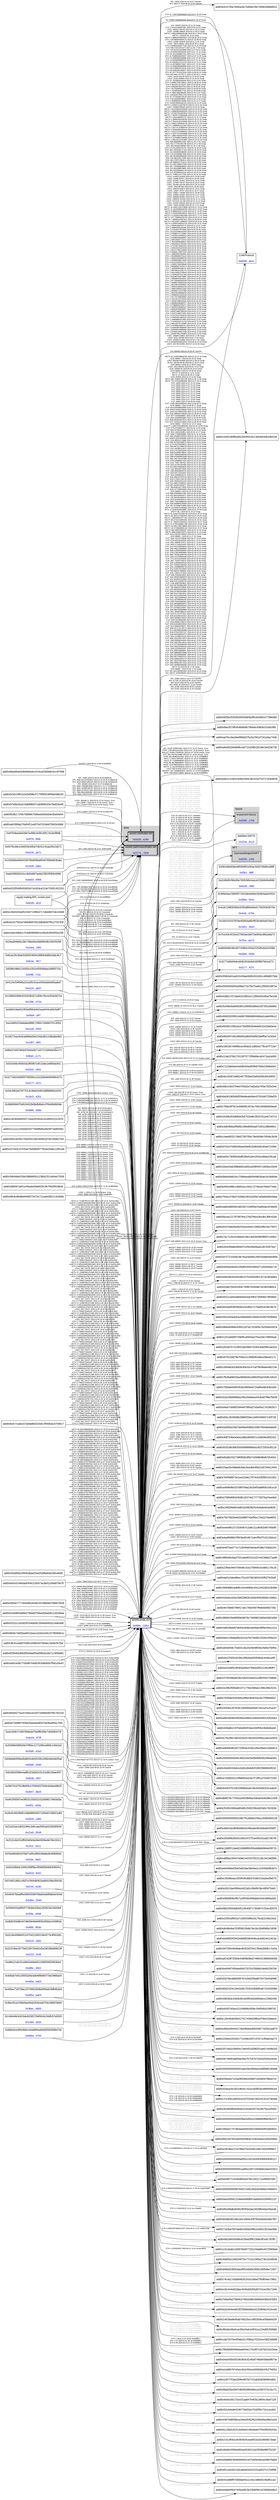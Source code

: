 digraph G {
concentrate=true;
graph[fontname="Arial",rankdir=LR];
edge[fontname="Arial"];
node[fontname="Arial",shape=rectangle];
labeljust="l";
/* Accounts */
	add0xf6b6f07862a02c85628b3a9688beae07fea9c863 [href="https://etherscan.io/address/0xf6B6F07862A02C85628B3A9688beae07fEA9C863" style="bold" shape="box3d" label=<assets:poap.xyz<br/><br/><font color="blue">0xf6B6...C863</font>>]
	add0xeb3b9f824c8551a58a427aeaaa1044866bb5e28e [href="https://etherscan.io/address/0xeb3b9f824c8551a58a427aeaaa1044866bb5e28e" style="bold" shape="box3d" label=<assets:worthalter.eth<br/><br/><font color="blue">0xeb3b...e28e</font>>]
	add0x57757e3d981446d585af0d9ae4d7df6d64647806 [href="https://etherscan.io/address/0x57757e3d981446d585af0d9ae4d7df6d64647806" style="bold" shape="box3d" label=<assets:patricioworthalter.eth<br/><br/><font color="blue">0x5775...7806</font>>]
	add0x9008d19f58aabd9ed0d60971565aa8510560ab41 [href="https://etherscan.io/address/0x9008D19f58AAbD9eD0D60971565AA8510560ab41"  label=<CoWProtocol<br/><br/><font color="blue">0x9008...ab41</font>>]
	add0x830bd73e4184cef73443c15111a1df14e495c706 [href="https://etherscan.io/address/0x830bd73e4184cef73443c15111a1df14e495c706"  label=<invesment:Nouns<br/><br/><font color="blue">0x830b...c706</font>>]
	add0xc02aaa39b223fe8d0a0e5c4f27ead9083c756cc2 [href="https://etherscan.io/address/0xc02aaa39b223fe8d0a0e5c4f27ead9083c756cc2"  label=<liabilities:WETH<br/><br/><font color="blue">0xc02a...6cc2</font>>]
	add0x00000000000000adc04c56bf30ac9d3c0aaf14dc [href="https://etherscan.io/address/0x00000000000000adc04c56bf30ac9d3c0aaf14dc"  label=<OpenseaSeaport1NFT<br/><br/><font color="blue">0x0000...14dc</font>>]
	add0xd33526068d116ce69f19a9ee46f0bd304f21a51f [href="https://etherscan.io/address/0xd33526068d116ce69f19a9ee46f0bd304f21a51f"  label=<equity:trading:RPL-rocket-pool<br/><br/><font color="blue">0xd335...a51f</font>>]
	add0xf3b1b6e83be4d55695f1d30ac3d307d9d5ca98ff [href="https://etherscan.io/address/0xf3b1b6e83be4d55695f1d30ac3d307d9d5ca98ff"  label=<0xf3b1b6e83be4d55695f1d30ac3d307d9d5ca98ff<br/><br/><font color="blue">0xf3b1...98ff</font>>]
	add0xae2d4617c862309a3d75a0ffb358c7a5009c673f [href="https://etherscan.io/address/0xae2d4617c862309a3d75a0ffb358c7a5009c673f"  label=<0xae2d4617c862309a3d75a0ffb358c7a5009c673f<br/><br/><font color="blue">0xae2d...673f</font>>]
	add0xd165df4296c85e780509fa1eace0150d945d49fd [href="https://etherscan.io/address/0xd165df4296c85e780509fa1eace0150d945d49fd"  label=<0xd165df4296c85e780509fa1eace0150d945d49fd<br/><br/><font color="blue">0xd165...49fd</font>>]
	add0x399e0ae23663f27181ebb4e66ec504b3aab25541 [href="https://etherscan.io/address/0x399e0ae23663f27181ebb4e66ec504b3aab25541"  label=<0x399e0ae23663f27181ebb4e66ec504b3aab25541<br/><br/><font color="blue">0x399e...5541</font>>]
	add0x20d08e58952bb70ff0ec1271085ca969c14be2a3 [href="https://etherscan.io/address/0x20d08e58952bb70ff0ec1271085ca969c14be2a3"  label=<0x20d08e58952bb70ff0ec1271085ca969c14be2a3<br/><br/><font color="blue">0x20d0...e2a3</font>>]
	add0xb9a9db5f56ed0d891b4e542381d36b4de5a925a0 [href="https://etherscan.io/address/0xb9a9db5f56ed0d891b4e542381d36b4de5a925a0"  label=<0xb9a9db5f56ed0d891b4e542381d36b4de5a925a0<br/><br/><font color="blue">0xb9a9...25a0</font>>]
	add0x9c0b02098e4adffe323d3e315c2ce68130ae3f37 [href="https://etherscan.io/address/0x9c0b02098e4adffe323d3e315c2ce68130ae3f37"  label=<0x9c0b02098e4adffe323d3e315c2ce68130ae3f37<br/><br/><font color="blue">0x9c0b...3f37</font>>]
	add0x4cdc1288304bdc6260af86a6da41700343c0b70e [href="https://etherscan.io/address/0x4cdc1288304bdc6260af86a6da41700343c0b70e"  label=<0x4cdc1288304bdc6260af86a6da41700343c0b70e<br/><br/><font color="blue">0x4cdc...b70e</font>>]
	add0x3947416791d8ef0fce7636463750dcdc8aa48b25 [href="https://etherscan.io/address/0x3947416791d8ef0fce7636463750dcdc8aa48b25"  label=<0x3947416791d8ef0fce7636463750dcdc8aa48b25<br/><br/><font color="blue">0x3947...8b25</font>>]
	add0xef01f59397e43f9231330021022d38817d60dd3a [href="https://etherscan.io/address/0xef01f59397e43f9231330021022d38817d60dd3a"  label=<0xef01f59397e43f9231330021022d38817d60dd3a<br/><br/><font color="blue">0xef01...dd3a</font>>]
	add0x28c6c06298d514db089934071355e5743bf21d60 [href="https://etherscan.io/address/0x28c6c06298d514db089934071355e5743bf21d60"  label=<0x28c6c06298d514db089934071355e5743bf21d60<br/><br/><font color="blue">0x28c6...1d60</font>>]
	add0x21a31ee1afc51d94c2efccaa2092ad1028285549 [href="https://etherscan.io/address/0x21a31ee1afc51d94c2efccaa2092ad1028285549"  label=<0x21a31ee1afc51d94c2efccaa2092ad1028285549<br/><br/><font color="blue">0x21a3...5549</font>>]
	add0x1661f1b207629e4f385da89cff535c8e5eb23ee3 [href="https://etherscan.io/address/0x1661f1b207629e4f385da89cff535c8e5eb23ee3"  label=<0x1661f1b207629e4f385da89cff535c8e5eb23ee3<br/><br/><font color="blue">0x1661...3ee3</font>>]
	add0x1f12c4e201dff420d0e9a36e000fea9e78e152c1 [href="https://etherscan.io/address/0x1f12c4e201dff420d0e9a36e000fea9e78e152c1"  label=<0x1f12c4e201dff420d0e9a36e000fea9e78e152c1<br/><br/><font color="blue">0x1f12...52c1</font>>]
	add0xf16e9b0d03470827a95cdfd0cb8a8a3b46969b91 [href="https://etherscan.io/address/0xf16e9b0d03470827a95cdfd0cb8a8a3b46969b91"  label=<0xf16e9b0d03470827a95cdfd0cb8a8a3b46969b91<br/><br/><font color="blue">0xf16e...9b91</font>>]
	add0x7fce43c4015e227663ae3a970a093ec8fa2ada73 [href="https://etherscan.io/address/0x7fce43c4015e227663ae3a970a093ec8fa2ada73"  label=<0x7fce43c4015e227663ae3a970a093ec8fa2ada73<br/><br/><font color="blue">0x7fce...da73</font>>]
	add0xd4163bbdc18481458f5bc4f09df3fd4683099341 [href="https://etherscan.io/address/0xd4163bbdc18481458f5bc4f09df3fd4683099341"  label=<0xd4163bbdc18481458f5bc4f09df3fd4683099341<br/><br/><font color="blue">0xd416...9341</font>>]
	add0x57ef012861c4937a76b5d6061be800199a2b9100 [href="https://etherscan.io/address/0x57ef012861c4937a76b5d6061be800199a2b9100"  label=<0x57ef012861c4937a76b5d6061be800199a2b9100<br/><br/><font color="blue">0x57ef...9100</font>>]
	add0x546457bbddf5e09929399768ab5a9d588cb0334d [href="https://etherscan.io/address/0x546457bbddf5e09929399768ab5a9d588cb0334d"  label=<0x546457bbddf5e09929399768ab5a9d588cb0334d<br/><br/><font color="blue">0x5464...334d</font>>]
	add0x55fe002aeff02f77364de339a1292923a15844b8 [href="https://etherscan.io/address/0x55fe002aeff02f77364de339a1292923a15844b8"  label=<0x55fe002aeff02f77364de339a1292923a15844b8<br/><br/><font color="blue">0x55fe...44b8</font>>]
	add0xdfd5293d8e347dfe59e90efd55b2956a1343963d [href="https://etherscan.io/address/0xdfd5293d8e347dfe59e90efd55b2956a1343963d"  label=<0xdfd5293d8e347dfe59e90efd55b2956a1343963d<br/><br/><font color="blue">0xdfd5...963d</font>>]
	add0xd116e3588ef311d75421190223dc677e3f061b81 [href="https://etherscan.io/address/0xd116e3588ef311d75421190223dc677e3f061b81"  label=<0xd116e3588ef311d75421190223dc677e3f061b81<br/><br/><font color="blue">0xd116...1b81</font>>]
	add0xa8d4b86c98c847c59b0c263a15254fe4a2d1558b [href="https://etherscan.io/address/0xa8d4b86c98c847c59b0c263a15254fe4a2d1558b"  label=<0xa8d4b86c98c847c59b0c263a15254fe4a2d1558b<br/><br/><font color="blue">0xa8d4...558b</font>>]
	add0x22223be18770e5158720a91e5a2d01f8dd06619f [href="https://etherscan.io/address/0x22223be18770e5158720a91e5a2d01f8dd06619f"  label=<0x22223be18770e5158720a91e5a2d01f8dd06619f<br/><br/><font color="blue">0x2222...619f</font>>]
	add0xa9bc21ab151e86d2eb8a4511095f265f28f184e1 [href="https://etherscan.io/address/0xa9bc21ab151e86d2eb8a4511095f265f28f184e1"  label=<0xa9bc21ab151e86d2eb8a4511095f265f28f184e1<br/><br/><font color="blue">0xa9bc...84e1</font>>]
	add0x4d5a07d4110555326e3db48f8d6977de296fba04 [href="https://etherscan.io/address/0x4d5a07d4110555326e3db48f8d6977de296fba04"  label=<0x4d5a07d4110555326e3db48f8d6977de296fba04<br/><br/><font color="blue">0x4d5a...ba04</font>>]
	add0x4d5ac718729ac19709922838a999adc0bfb6ba04 [href="https://etherscan.io/address/0x4d5ac718729ac19709922838a999adc0bfb6ba04"  label=<0x4d5ac718729ac19709922838a999adc0bfb6ba04<br/><br/><font color="blue">0x4d5a...ba04</font>>]
	add0x3bec81a120bb5eed4a52fc6cea5754c38697db05 [href="https://etherscan.io/address/0x3bec81a120bb5eed4a52fc6cea5754c38697db05"  label=<0x3bec81a120bb5eed4a52fc6cea5754c38697db05<br/><br/><font color="blue">0x3bec...db05</font>>]
	add0x1464d4e3c815de3028572b850c6c34dfc57e9320 [href="https://etherscan.io/address/0x1464d4e3c815de3028572b850c6c34dfc57e9320"  label=<0x1464d4e3c815de3028572b850c6c34dfc57e9320<br/><br/><font color="blue">0x1464...9320</font>>]
	add0x666a3ce3f9438dccd4a885ba5b565f3035984793 [href="https://etherscan.io/address/0x666a3ce3f9438dccd4a885ba5b565f3035984793"  label=<0x666a3ce3f9438dccd4a885ba5b565f3035984793<br/><br/><font color="blue">0x666a...4793</font>>]
	add0x24ea949efa13bc768a45e2ddd99c9b1391f31f65 [href="https://etherscan.io/address/0x24ea949efa13bc768a45e2ddd99c9b1391f31f65"  label=<0x24ea949efa13bc768a45e2ddd99c9b1391f31f65<br/><br/><font color="blue">0x24ea...1f65</font>>]
	add0x8cac25c3ba02d20024694c0899c8d5fe2ddc4fc7 [href="https://etherscan.io/address/0x8cac25c3ba02d20024694c0899c8d5fe2ddc4fc7"  label=<0x8cac25c3ba02d20024694c0899c8d5fe2ddc4fc7<br/><br/><font color="blue">0x8cac...4fc7</font>>]
	add0x50f8c08b0124092e1001b355f4b8ae2df85f715c [href="https://etherscan.io/address/0x50f8c08b0124092e1001b355f4b8ae2df85f715c"  label=<0x50f8c08b0124092e1001b355f4b8ae2df85f715c<br/><br/><font color="blue">0x50f8...715c</font>>]
	add0x4124cf34f56fa151e05c91ace550ada0dd5aabd7 [href="https://etherscan.io/address/0x4124cf34f56fa151e05c91ace550ada0dd5aabd7"  label=<0x4124cf34f56fa151e05c91ace550ada0dd5aabd7<br/><br/><font color="blue">0x4124...abd7</font>>]
	add0x13965336fdc815423b327cd59c78cce253a3072a [href="https://etherscan.io/address/0x13965336fdc815423b327cd59c78cce253a3072a"  label=<0x13965336fdc815423b327cd59c78cce253a3072a<br/><br/><font color="blue">0x1396...072a</font>>]
	add0xddd419ae52cf63e6f664e642aad444ca60c5aff7 [href="https://etherscan.io/address/0xddd419ae52cf63e6f664e642aad444ca60c5aff7"  label=<0xddd419ae52cf63e6f664e642aad444ca60c5aff7<br/><br/><font color="blue">0xddd4...aff7</font>>]
	add0xa1dd05323e8dabd9f8fc72f60c7d58937f214053 [href="https://etherscan.io/address/0xa1dd05323e8dabd9f8fc72f60c7d58937f214053"  label=<0xa1dd05323e8dabd9f8fc72f60c7d58937f214053<br/><br/><font color="blue">0xa1dd...4053</font>>]
	add0x1d577eac9c9ca69bbd30e244ac8b1c08ba8edbf1 [href="https://etherscan.io/address/0x1d577eac9c9ca69bbd30e244ac8b1c08ba8edbf1"  label=<0x1d577eac9c9ca69bbd30e244ac8b1c08ba8edbf1<br/><br/><font color="blue">0x1d57...dbf1</font>>]
	add0xf8a021b52383e97b6da3b71e07213d0e9c6bcc71 [href="https://etherscan.io/address/0xf8a021b52383e97b6da3b71e07213d0e9c6bcc71"  label=<0xf8a021b52383e97b6da3b71e07213d0e9c6bcc71<br/><br/><font color="blue">0xf8a0...cc71</font>>]
	add0x53c0e8c455643a2f65f87c9f133de1e68f3dc841 [href="https://etherscan.io/address/0x53c0e8c455643a2f65f87c9f133de1e68f3dc841"  label=<0x53c0e8c455643a2f65f87c9f133de1e68f3dc841<br/><br/><font color="blue">0x53c0...c841</font>>]
	add0x3177a524d3655700056ccc2a1b6e8e68489e427c [href="https://etherscan.io/address/0x3177a524d3655700056ccc2a1b6e8e68489e427c"  label=<0x3177a524d3655700056ccc2a1b6e8e68489e427c<br/><br/><font color="blue">0x3177...427c</font>>]
	add0x3177a46ef4afca9361816e9dc000f967bfce427c [href="https://etherscan.io/address/0x3177a46ef4afca9361816e9dc000f967bfce427c"  label=<0x3177a46ef4afca9361816e9dc000f967bfce427c<br/><br/><font color="blue">0x3177...427c</font>>]
	add0x2dc3902e57877013c38a52448198f68fd5b24251 [href="https://etherscan.io/address/0x2dc3902e57877013c38a52448198f68fd5b24251"  label=<0x2dc3902e57877013c38a52448198f68fd5b24251<br/><br/><font color="blue">0x2dc3...4251</font>>]
	add0x3680994975d919422b08efb6bdc47f64d5d9b58e [href="https://etherscan.io/address/0x3680994975d919422b08efb6bdc47f64d5d9b58e"  label=<0x3680994975d919422b08efb6bdc47f64d5d9b58e<br/><br/><font color="blue">0x3680...b58e</font>>]
	add0xef764bac8a438e7e498c2e5fccf0f174c3e3f8db [href="https://etherscan.io/address/0xef764bac8a438e7e498c2e5fccf0f174c3e3f8db"  label=<0xef764bac8a438e7e498c2e5fccf0f174c3e3f8db<br/><br/><font color="blue">0xef76...f8db</font>>]
	add0x0376c0de1c5d253e300a7c8c6114caa1f0c2a571 [href="https://etherscan.io/address/0x0376c0de1c5d253e300a7c8c6114caa1f0c2a571"  label=<0x0376c0de1c5d253e300a7c8c6114caa1f0c2a571<br/><br/><font color="blue">0x0376...a571</font>>]
	add0x1930d0ee80d420676bd096a6f6487809e653babc [href="https://etherscan.io/address/0x1930d0ee80d420676bd096a6f6487809e653babc"  label=<0x1930d0ee80d420676bd096a6f6487809e653babc<br/><br/><font color="blue">0x1930...babc</font>>]
	add0xab039f269161cc840a857ae6e23f01f59f3c6966 [href="https://etherscan.io/address/0xab039f269161cc840a857ae6e23f01f59f3c6966"  label=<0xab039f269161cc840a857ae6e23f01f59f3c6966<br/><br/><font color="blue">0xab03...6966</font>>]

/* Edges */
	add0xf6b6f07862a02c85628b3a9688beae07fea9c863 -> add0x059b3e91ea520436ae0685c931681c489d8375de [fontsize=10 label=<<font color="black">USDC 497.44&nbsp;2023-01-03 18:13 Transfer</font><br/><font color="black">USDC 7500000&nbsp;2024-02-01 21:28 Transfer</font>>]
	add0x18530d46055f710ea2fc5944ccb3df40222c287b -> add0xf6b6f07862a02c85628b3a9688beae07fea9c863 [fontsize=10 label=<<font color="black">USDC 30000&nbsp;2023-01-05 00:01 Gnosis: Exec</font>>]
	add0xae2d4617c862309a3d75a0ffb358c7a5009c673f -> add0xf6b6f07862a02c85628b3a9688beae07fea9c863 [fontsize=10 label=<<font color="black">USDC 249159.946&nbsp;2023-01-06 03:38 Transfer</font><br/><font color="black">USDC 25000&nbsp;2023-08-03 16:43 Transfer</font>>]
	add0xb9a9db5f56ed0d891b4e542381d36b4de5a925a0 -> add0xf6b6f07862a02c85628b3a9688beae07fea9c863 [fontsize=10 label=<<font color="black">USDC 2000000&nbsp;2023-01-06 13:14 Transfer</font>>]
	add0xf6b6f07862a02c85628b3a9688beae07fea9c863 -> add0x0000000000a39bb272e79075ade125fd351887ac [fontsize=10 label=<<font color="grey">ETH 4&nbsp;2023-01-10 00:01 Deposit</font><br/><font color="grey">ETH 1.9&nbsp;2023-01-10 00:01 Deposit</font>>]
	add0x0000000000a39bb272e79075ade125fd351887ac -> add0xf6b6f07862a02c85628b3a9688beae07fea9c863 [fontsize=10 label=<<font color="black">ETH 5.9&nbsp;2023-01-10 00:22 Swap</font>>]
	add0xf6b6f07862a02c85628b3a9688beae07fea9c863 -> add0x438b17d72da561639f2a1c12f9e02b16ba76e18d [fontsize=10 label=<<font color="black">USDC 396063.29&nbsp;2023-01-10 16:11 Transfer</font>>]
	add0xf6b6f07862a02c85628b3a9688beae07fea9c863 -> add0x5c596c6a65f628fc1090853d8eb1927651e9d9b2 [fontsize=10 label=<<font color="black">GOG 146666.7&nbsp;2023-01-13 21:10 0x0502b1c5</font>>]
	add0x1111111254eeb25477b68fb85ed929f73a960582 -> add0xf6b6f07862a02c85628b3a9688beae07fea9c863 [fontsize=10 label=<<font color="black">ETH 6.404798026536799&nbsp;2023-01-13 21:10 0x0502b1c5</font><br/><font color="black">ETH 2.8362050535952665&nbsp;2023-01-26 12:06 0x12aa3caf</font><br/><font color="black">ETH 3.562380510231958&nbsp;2023-02-13 07:06 0x12aa3caf</font>>]
	add0x9c0b02098e4adffe323d3e315c2ce68130ae3f37 -> add0xf6b6f07862a02c85628b3a9688beae07fea9c863 [fontsize=10 label=<<font color="black">PET 367&nbsp;2023-01-16 09:18 0xa4099d79</font>>]
	add0xf6b6f07862a02c85628b3a9688beae07fea9c863 -> add0x90003205f9144d90789b986946b6a2ca6ef49cc2 [fontsize=10 label=<<font color="black">RPL 1000&nbsp;2023-01-17 19:37 Transfer</font><br/><font color="black">RPL 15000&nbsp;2023-01-22 22:55 Transfer</font>>]
	add0xf6b6f07862a02c85628b3a9688beae07fea9c863 -> add0x9266f125fb2ecb730d9953b46de9c32e2fa83e4a [fontsize=10 label=<<font color="black">USDC 250000&nbsp;2023-01-17 22:24 Transfer</font><br/><font color="black">USDC 1000&nbsp;2023-08-03 11:26 Transfer</font><br/><font color="black">USDC 125000&nbsp;2023-08-03 22:58 Transfer</font><br/><font color="black">USDC 125000&nbsp;2024-01-22 22:25 Transfer</font><br/><font color="black">USDC 250000&nbsp;2024-04-24 00:13 Transfer</font>>]
	add0xf6b6f07862a02c85628b3a9688beae07fea9c863 -> add0x1b4910b9f6a38106e95516c13a04eb4d02db41fd [fontsize=10 label=<<font color="black">RPL 10000&nbsp;2023-01-18 07:51 Transfer</font><br/><font color="black">IMX 417781.25&nbsp;2023-02-06 19:03 Transfer</font><br/><font color="black">IMX 26123&nbsp;2023-03-09 13:35 Transfer</font><br/><font color="black">IMX 25781.95&nbsp;2023-04-07 12:23 Transfer</font><br/><font color="black">IMX 25780&nbsp;2023-05-06 09:25 Transfer</font><br/><font color="black">IMX 25781&nbsp;2023-08-28 11:44 Transfer</font>>]
	add0xd33526068d116ce69f19a9ee46f0bd304f21a51f -> add0xf6b6f07862a02c85628b3a9688beae07fea9c863 [fontsize=10 label=<<font color="black">RPL 15000&nbsp;2023-01-18 14:51 0xfe784eaa</font><br/><font color="black">RPL 5500&nbsp;2023-01-31 23:02 0xfe784eaa</font>>]
	add0xd152f549545093347a162dce210e7293f1452150 -> add0xf6b6f07862a02c85628b3a9688beae07fea9c863 [fontsize=10 label=<<font color="black">rETH 0.003&nbsp;2023-01-19 03:49 Crowdsale</font><br/><font color="black">RPL 0.5&nbsp;2023-01-25 02:23 Crowdsale</font><br/><font color="black">USDC 29716.4&nbsp;2024-07-05 08:06 Crowdsale</font><br/><font color="black">SAITABIT 549.5135322998&nbsp;2024-07-09 08:13 Crowdsale</font><br/><font color="black">RPL 80&nbsp;2024-07-12 13:42 Crowdsale</font><br/><font color="black">ETH 0.01&nbsp;2023-01-16 15:56 0xe63d38ed</font><br/><font color="black">ETH 0.005&nbsp;2023-02-06 22:03 0xe63d38ed</font><br/><font color="black">ETH 0.2826&nbsp;2024-08-28 17:01 0xe63d38ed</font><br/><font color="black">ETH 0.2335&nbsp;2024-08-28 17:02 0xe63d38ed</font>>]
	add0xf6b6f07862a02c85628b3a9688beae07fea9c863 -> add0x8fe5557a91d66d92a8b500af923a6ff0e7a193e4 [fontsize=10 label=<<font color="black">USDC 5000&nbsp;2023-01-19 11:18 Transfer</font>>]
	add0xf6b6f07862a02c85628b3a9688beae07fea9c863 -> add0xcb915b7e689bcecd5de2c1d863a77fb187f713a7 [fontsize=10 label=<<font color="black">RPL 1916.96&nbsp;2023-01-20 06:17 Transfer</font><br/><font color="black">RPL 1643.87&nbsp;2023-02-18 05:41 Transfer</font><br/><font color="black">RPL 1671.14&nbsp;2023-03-17 05:01 Transfer</font>>]
	add0xf6b6f07862a02c85628b3a9688beae07fea9c863 -> add0x4cdc1288304bdc6260af86a6da41700343c0b70e [fontsize=10 label=<<font color="black">RPL 20&nbsp;2023-01-20 15:22 Transfer</font>>]
	add0x4cdc1288304bdc6260af86a6da41700343c0b70e -> add0xf6b6f07862a02c85628b3a9688beae07fea9c863 [fontsize=10 label=<<font color="black">RPL 20&nbsp;2023-01-21 14:51 Transfer</font>>]
	add0xf6b6f07862a02c85628b3a9688beae07fea9c863 -> add0x9008d19f58aabd9ed0d60971565aa8510560ab41 [fontsize=10 label=<<font color="black">WETH 62.13400298629763&nbsp;2023-01-22 21:10 Swap</font><br/><font color="black">GOG 66666.7&nbsp;2023-02-05 23:22 Swap</font><br/><font color="black">USDT 893438.843499&nbsp;2023-03-11 09:13 Swap</font><br/><font color="black">BUSD 106765.59738&nbsp;2023-03-11 09:15 Swap</font><br/><font color="black">GOG 66666.6&nbsp;2023-04-11 09:54 Swap</font><br/><font color="black">USDC 1924.095334&nbsp;2023-05-04 14:10 Swap</font><br/><font color="black">GOG 100000.05&nbsp;2023-06-28 10:54 Swap</font><br/><font color="black">GOG 66666.6&nbsp;2023-07-23 08:40 Swap</font><br/><font color="black">WETH 70&nbsp;2023-09-21 11:51 Swap</font><br/><font color="black">WETH 10&nbsp;2023-09-26 00:11 Swap</font><br/><font color="black">GOG 200000&nbsp;2023-10-15 21:59 Swap</font><br/><font color="black">stETH 596.7206927301708&nbsp;2023-11-05 17:06 Swap</font><br/><font color="black">stETH 729.7475233992849&nbsp;2023-11-07 03:12 Swap</font><br/><font color="black">FLIP 10000&nbsp;2023-12-07 21:15 Swap</font><br/><font color="black">FLIP 20000&nbsp;2023-12-07 21:22 Swap</font><br/><font color="black">FLIP 10000&nbsp;2023-12-07 21:29 Swap</font><br/><font color="black">FLIP 20000&nbsp;2023-12-07 21:36 Swap</font><br/><font color="black">FLIP 20000&nbsp;2023-12-07 21:41 Swap</font><br/><font color="black">FLIP 20000&nbsp;2023-12-07 21:51 Swap</font><br/><font color="black">FLIP 20000&nbsp;2023-12-07 23:34 Swap</font><br/><font color="black">FLIP 20000&nbsp;2023-12-07 23:42 Swap</font><br/><font color="black">FLIP 16000&nbsp;2023-12-07 23:56 Swap</font><br/><font color="black">FLIP 16000&nbsp;2023-12-08 00:09 Swap</font><br/><font color="black">FLIP 17308.365024099443&nbsp;2023-12-08 00:15 Swap</font><br/><font color="black">GOG 66666.7&nbsp;2023-12-08 00:17 Swap</font><br/><font color="black">FLIP 5019.845068834996&nbsp;2023-12-13 20:03 Swap</font><br/><font color="black">FLIP 3708.6749281208645&nbsp;2023-12-13 20:05 Swap</font><br/><font color="black">FLIP 12222.916788432269&nbsp;2023-12-19 12:04 Swap</font><br/><font color="black">FLIP 1525.5890557238438&nbsp;2023-12-28 05:42 Swap</font><br/><font color="black">FLIP 3077.02458836951&nbsp;2023-12-28 05:45 Swap</font><br/><font color="black">FLIP 4644.316639943894&nbsp;2023-12-28 05:49 Swap</font><br/><font color="black">FLIP 3649.6840345279375&nbsp;2023-12-28 05:54 Swap</font><br/><font color="black">FLIP 2227.4239115718005&nbsp;2023-12-28 05:58 Swap</font><br/><font color="black">GOG 66666.7&nbsp;2024-01-04 12:07 Swap</font><br/><font color="black">wstETH 1.5892794533904562&nbsp;2024-01-04 12:09 Swap</font><br/><font color="black">FLIP 6778.07448257717&nbsp;2024-01-04 12:15 Swap</font><br/><font color="black">FLIP 2694.875481052866&nbsp;2024-01-04 12:16 Swap</font><br/><font color="black">FLIP 2614.19254240801&nbsp;2024-01-04 12:17 Swap</font><br/><font color="black">FLIP 1496.173090308987&nbsp;2024-01-04 12:18 Swap</font><br/><font color="black">FLIP 1391.9226007232876&nbsp;2024-01-18 21:46 Swap</font><br/><font color="black">DAI 243973.82523209485&nbsp;2024-01-22 22:23 Swap</font><br/><font color="black">FLIP 1243.605514712884&nbsp;2024-01-23 20:49 Swap</font><br/><font color="black">FLIP 803.2676337568579&nbsp;2024-01-23 21:05 Swap</font><br/><font color="black">FLIP 1273.2402763928012&nbsp;2024-01-23 21:07 Swap</font><br/><font color="black">FLIP 1305.9871227996755&nbsp;2024-01-23 21:09 Swap</font><br/><font color="black">FLIP 2114.1403801114875&nbsp;2024-01-23 21:10 Swap</font><br/><font color="black">FLIP 1078.2787930106354&nbsp;2024-01-23 21:10 Swap</font><br/><font color="black">FLIP 2458.9149366768047&nbsp;2024-01-23 21:19 Swap</font><br/><font color="black">FLIP 1283.7358351685348&nbsp;2024-01-23 21:20 Swap</font><br/><font color="black">FLIP 1089.9763659812838&nbsp;2024-01-23 21:21 Swap</font><br/><font color="black">FLIP 1062.2457291447888&nbsp;2024-01-23 21:23 Swap</font><br/><font color="black">FLIP 2134.205853871924&nbsp;2024-01-23 21:25 Swap</font><br/><font color="black">FLIP 2142.742677287412&nbsp;2024-01-23 21:30 Swap</font><br/><font color="black">FLIP 2142.017047297095&nbsp;2024-01-23 21:32 Swap</font><br/><font color="black">FLIP 613.5952785828509&nbsp;2024-01-23 21:38 Swap</font><br/><font color="black">FLIP 2142.663342370635&nbsp;2024-01-23 21:40 Swap</font><br/><font color="black">FLIP 1495.805069949703&nbsp;2024-01-23 21:43 Swap</font><br/><font color="black">FLIP 2454.925718318254&nbsp;2024-01-29 17:54 Swap</font><br/><font color="black">FLIP 1554.242695034741&nbsp;2024-01-29 17:58 Swap</font><br/><font color="black">FLIP 1192.9591347979724&nbsp;2024-01-29 17:59 Swap</font><br/><font color="black">FLIP 1043.1733017492734&nbsp;2024-01-29 18:00 Swap</font><br/><font color="black">FLIP 1091.0032622411104&nbsp;2024-01-29 18:25 Swap</font><br/><font color="black">FLIP 521.4900770396167&nbsp;2024-01-29 18:43 Swap</font><br/><font color="black">FLIP 691.2303973404577&nbsp;2024-01-29 18:55 Swap</font><br/><font color="black">FLIP 768.6039163773934&nbsp;2024-01-29 20:29 Swap</font><br/><font color="black">FLIP 1616.3177289523092&nbsp;2024-01-29 20:38 Swap</font><br/><font color="black">GOG 66666.6&nbsp;2024-01-29 23:38 Swap</font><br/><font color="black">FLIP 888.6556999207081&nbsp;2024-01-30 02:56 Swap</font><br/><font color="black">FLIP 822.9447594033471&nbsp;2024-01-30 02:58 Swap</font><br/><font color="black">FLIP 739.0922001869425&nbsp;2024-01-30 03:03 Swap</font><br/><font color="black">FLIP 2010.914940493523&nbsp;2024-01-30 03:08 Swap</font><br/><font color="black">FLIP 1364.7706109966416&nbsp;2024-01-30 03:09 Swap</font><br/><font color="black">FLIP 2196.5969849785065&nbsp;2024-01-30 03:10 Swap</font><br/><font color="black">FLIP 337.9770068723993&nbsp;2024-01-30 03:10 Swap</font><br/><font color="black">WETH 223.6556751405681&nbsp;2024-02-01 20:06 Swap</font><br/><font color="black">rETH 12.544615525439887&nbsp;2024-02-01 20:09 Swap</font><br/><font color="black">WETH 96.1&nbsp;2024-02-01 20:22 Swap</font><br/><font color="black">WETH 55.218307912326736&nbsp;2024-02-01 20:22 Swap</font><br/><font color="black">WETH 83.28231270583494&nbsp;2024-02-01 20:24 Swap</font><br/><font color="black">WETH 1.9360464927571441&nbsp;2024-02-01 20:28 Swap</font><br/><font color="black">WETH 68.07441519694464&nbsp;2024-02-01 20:31 Swap</font><br/><font color="black">WETH 51.706562145849254&nbsp;2024-02-01 20:47 Swap</font><br/><font color="black">WETH 51.673612666857395&nbsp;2024-02-01 20:48 Swap</font><br/><font color="black">WETH 53.84017485758859&nbsp;2024-02-01 21:07 Swap</font><br/><font color="black">WETH 134.37198380081423&nbsp;2024-02-01 21:07 Swap</font><br/><font color="black">WETH 603.946976286297&nbsp;2024-02-01 21:10 Swap</font><br/><font color="black">WETH 1899.84960793473&nbsp;2024-02-01 21:10 Swap</font><br/><font color="black">FLIP 21413.952454794522&nbsp;2024-02-10 14:03 Swap</font><br/><font color="black">GOG 66666.7&nbsp;2024-02-12 17:21 Swap</font><br/><font color="black">FLIP 7646.701574733638&nbsp;2024-02-27 15:24 Swap</font><br/><font color="black">FLIP 5735.026181050228&nbsp;2024-02-27 15:25 Swap</font><br/><font color="black">FLIP 4301.269635787671&nbsp;2024-02-27 15:26 Swap</font><br/><font color="black">FLIP 1935.571336104452&nbsp;2024-02-27 15:26 Swap</font><br/><font color="black">FLIP 1513.6167848336815&nbsp;2024-02-27 17:37 Swap</font><br/><font color="black">FLIP 1465.4662218958565&nbsp;2024-02-28 23:19 Swap</font><br/><font color="black">FLIP 3595.1195540380604&nbsp;2024-02-29 00:54 Swap</font><br/><font color="black">FLIP 1709.2796190809845&nbsp;2024-02-29 01:00 Swap</font><br/><font color="black">FLIP 2684.7553914099785&nbsp;2024-02-29 14:31 Swap</font><br/><font color="black">FLIP 1404.4112709954338&nbsp;2024-03-12 21:07 Swap</font><br/><font color="black">FLIP 1741.613191508256&nbsp;2024-04-02 02:39 Swap</font><br/><font color="black">FLIP 1807.734437158276&nbsp;2024-04-02 02:46 Swap</font><br/><font color="black">FLIP 1130.1255932944318&nbsp;2024-04-02 02:48 Swap</font><br/><font color="black">FLIP 1107.5230814285435&nbsp;2024-04-02 03:28 Swap</font><br/><font color="black">FLIP 1031.1039888099738&nbsp;2024-04-02 03:29 Swap</font><br/><font color="black">FLIP 1011.5130130225843&nbsp;2024-04-02 03:29 Swap</font><br/><font color="black">FLIP 940.0682517869892&nbsp;2024-04-02 03:30 Swap</font><br/><font color="black">FLIP 1025.7189147275815&nbsp;2024-04-02 03:31 Swap</font><br/><font color="black">FLIP 1005.20453643303&nbsp;2024-04-02 03:31 Swap</font><br/><font color="black">FLIP 1034.3554679895879&nbsp;2024-04-02 03:32 Swap</font><br/><font color="black">FLIP 1012.6340031618064&nbsp;2024-04-02 03:33 Swap</font><br/><font color="black">FLIP 1038.5767219094755&nbsp;2024-04-02 03:41 Swap</font><br/><font color="black">FLIP 1708.269875409831&nbsp;2024-04-02 03:42 Swap</font><br/><font color="black">FLIP 1022.6072829851985&nbsp;2024-04-02 03:43 Swap</font><br/><font color="black">FLIP 738.4558418739635&nbsp;2024-04-02 03:49 Swap</font><br/><font color="black">FLIP 1024.8029542053264&nbsp;2024-04-02 03:56 Swap</font><br/><font color="black">FLIP 1000.2076833043985&nbsp;2024-04-02 03:57 Swap</font><br/><font color="black">FLIP 569.4515743613042&nbsp;2024-04-02 04:10 Swap</font><br/><font color="black">FLIP 1002.6415220004393&nbsp;2024-04-02 04:10 Swap</font><br/><font color="black">FLIP 1055.7815226664625&nbsp;2024-04-02 04:11 Swap</font><br/><font color="black">FLIP 913.1337080484159&nbsp;2024-04-02 04:15 Swap</font><br/><font color="black">FLIP 1039.754915564463&nbsp;2024-04-02 04:15 Swap</font><br/><font color="black">FLIP 1515.9626668929873&nbsp;2024-04-02 04:20 Swap</font><br/><font color="black">FLIP 1037.3515963453442&nbsp;2024-04-02 04:20 Swap</font><br/><font color="black">FLIP 570.1975941244907&nbsp;2024-04-02 04:29 Swap</font><br/><font color="black">FLIP 1055.0667953399989&nbsp;2024-04-02 04:30 Swap</font><br/><font color="black">FLIP 1021.304657889119&nbsp;2024-04-02 04:52 Swap</font><br/><font color="black">FLIP 1019.517374737813&nbsp;2024-04-02 04:55 Swap</font><br/><font color="black">FLIP 1045.6231984242813&nbsp;2024-04-02 04:55 Swap</font><br/><font color="black">FLIP 1009.0263864794314&nbsp;2024-04-02 04:56 Swap</font><br/><font color="black">FLIP 1029.35106083566&nbsp;2024-04-02 05:13 Swap</font><br/><font color="black">FLIP 1044.846967346078&nbsp;2024-04-02 05:14 Swap</font><br/><font color="black">FLIP 1029.8440365329034&nbsp;2024-04-02 05:14 Swap</font><br/><font color="black">FLIP 1013.366531948377&nbsp;2024-04-02 05:15 Swap</font><br/><font color="black">FLIP 1042.9271751730175&nbsp;2024-04-02 05:16 Swap</font><br/><font color="black">FLIP 1472.8976060284388&nbsp;2024-04-02 05:18 Swap</font><br/><font color="black">FLIP 1016.9791470547127&nbsp;2024-04-02 05:18 Swap</font><br/><font color="black">FLIP 1048.8444936624273&nbsp;2024-04-02 05:19 Swap</font><br/><font color="black">FLIP 1453.214386142126&nbsp;2024-04-02 12:07 Swap</font><br/><font color="black">FLIP 2650.2041305170874&nbsp;2024-04-02 12:08 Swap</font><br/><font color="black">FLIP 1306.550636344924&nbsp;2024-04-02 12:09 Swap</font><br/><font color="black">FLIP 1042.0567305138115&nbsp;2024-04-02 12:10 Swap</font><br/><font color="black">FLIP 1178.2370916646428&nbsp;2024-04-02 12:27 Swap</font><br/><font color="black">FLIP 1034.1881052966105&nbsp;2024-04-02 12:28 Swap</font><br/><font color="black">FLIP 1035.222293401907&nbsp;2024-04-02 12:29 Swap</font><br/><font color="black">FLIP 876.2058750608687&nbsp;2024-04-02 12:32 Swap</font><br/><font color="black">FLIP 1033.9888835516683&nbsp;2024-04-02 12:43 Swap</font><br/><font color="black">FLIP 1051.5923306600687&nbsp;2024-04-02 12:46 Swap</font><br/><font color="black">FLIP 1853.9572789537012&nbsp;2024-04-02 13:27 Swap</font><br/><font color="black">FLIP 1059.3395615875174&nbsp;2024-04-02 13:28 Swap</font><br/><font color="black">FLIP 1067.4918703875603&nbsp;2024-04-02 13:34 Swap</font><br/><font color="black">FLIP 1069.0656229373426&nbsp;2024-04-02 13:38 Swap</font><br/><font color="black">FLIP 1064.4949800566685&nbsp;2024-04-02 13:40 Swap</font><br/><font color="black">WETH 60&nbsp;2024-04-02 17:00 Swap</font><br/><font color="black">GOG 66666.7&nbsp;2024-04-02 17:03 Swap</font><br/><font color="black">FLIP 345.43214584620364&nbsp;2024-04-02 20:33 Swap</font><br/><font color="black">DAI 156747.19359288254&nbsp;2024-07-18 10:33 Swap</font>>]
	add0x9008d19f58aabd9ed0d60971565aa8510560ab41 -> add0xf6b6f07862a02c85628b3a9688beae07fea9c863 [fontsize=10 label=<<font color="black">DAI 100100&nbsp;2023-01-22 21:10 Swap</font><br/><font color="black">ETH 2.976121628087991&nbsp;2023-02-05 23:22 Swap</font><br/><font color="black">USDC 965910.206793&nbsp;2023-03-11 09:13 Swap</font><br/><font color="black">USDC 115998.298535&nbsp;2023-03-11 09:15 Swap</font><br/><font color="black">WETH 2.3561429660461486&nbsp;2023-04-11 09:54 Swap</font><br/><font color="black">WETH 1&nbsp;2023-05-04 14:10 Swap</font><br/><font color="black">WETH 2.689605108535814&nbsp;2023-06-28 10:54 Swap</font><br/><font color="black">ETH 1.9476808494904176&nbsp;2023-07-23 08:40 Swap</font><br/><font color="black">USDC 111650.442519&nbsp;2023-09-21 11:51 Swap</font><br/><font color="black">USDC 15875.580611&nbsp;2023-09-26 00:11 Swap</font><br/><font color="black">ETH 6.8159034404977135&nbsp;2023-10-15 21:59 Swap</font><br/><font color="black">ETH 596.576222073273&nbsp;2023-11-05 17:06 Swap</font><br/><font color="black">ETH 729.5515151623888&nbsp;2023-11-07 03:12 Swap</font><br/><font color="black">ETH 23.66494169196448&nbsp;2023-12-07 21:15 Swap</font><br/><font color="black">ETH 45.16129408687201&nbsp;2023-12-07 21:22 Swap</font><br/><font color="black">ETH 22.764865300545257&nbsp;2023-12-07 21:29 Swap</font><br/><font color="black">ETH 44.35855859256698&nbsp;2023-12-07 21:36 Swap</font><br/><font color="black">ETH 44.64258096990448&nbsp;2023-12-07 21:41 Swap</font><br/><font color="black">ETH 44.425256131074704&nbsp;2023-12-07 21:51 Swap</font><br/><font color="black">ETH 44.46708550175857&nbsp;2023-12-07 23:34 Swap</font><br/><font color="black">ETH 44.59392855890858&nbsp;2023-12-07 23:42 Swap</font><br/><font color="black">ETH 35.97496949719226&nbsp;2023-12-07 23:56 Swap</font><br/><font color="black">ETH 36.02562381463647&nbsp;2023-12-08 00:09 Swap</font><br/><font color="black">ETH 38.797773741222315&nbsp;2023-12-08 00:15 Swap</font><br/><font color="black">ENS 920.9461715743771&nbsp;2023-12-08 00:17 Swap</font><br/><font color="black">USDC 30418.331146&nbsp;2023-12-13 20:03 Swap</font><br/><font color="black">USDC 22252.393624&nbsp;2023-12-13 20:05 Swap</font><br/><font color="black">ETH 27.15159832549334&nbsp;2023-12-19 12:04 Swap</font><br/><font color="black">ETH 3.2498573761795617&nbsp;2023-12-28 05:42 Swap</font><br/><font color="black">ETH 6.581215711753137&nbsp;2023-12-28 05:45 Swap</font><br/><font color="black">ETH 9.96628576527578&nbsp;2023-12-28 05:49 Swap</font><br/><font color="black">ETH 7.812782995241872&nbsp;2023-12-28 05:54 Swap</font><br/><font color="black">ETH 4.742459364677725&nbsp;2023-12-28 05:58 Swap</font><br/><font color="black">ETH 4.790971586385055&nbsp;2024-01-04 12:07 Swap</font><br/><font color="black">ETH 1.8263245709517248&nbsp;2024-01-04 12:09 Swap</font><br/><font color="black">ETH 16.747165066700145&nbsp;2024-01-04 12:15 Swap</font><br/><font color="black">ETH 6.621280380098957&nbsp;2024-01-04 12:16 Swap</font><br/><font color="black">ETH 6.384988530476098&nbsp;2024-01-04 12:17 Swap</font><br/><font color="black">ETH 3.6446786455481224&nbsp;2024-01-04 12:18 Swap</font><br/><font color="black">WETH 2.9280471122578278&nbsp;2024-01-18 21:46 Swap</font><br/><font color="black">USDC 243958.009426&nbsp;2024-01-22 22:23 Swap</font><br/><font color="black">WETH 2.6142562031933405&nbsp;2024-01-23 20:49 Swap</font><br/><font color="black">WETH 1.6888050036362003&nbsp;2024-01-23 21:05 Swap</font><br/><font color="black">WETH 2.6769279424643613&nbsp;2024-01-23 21:07 Swap</font><br/><font color="black">WETH 2.7822572793820406&nbsp;2024-01-23 21:09 Swap</font><br/><font color="black">WETH 4.46151680632797&nbsp;2024-01-23 21:10 Swap</font><br/><font color="black">WETH 2.269553334539789&nbsp;2024-01-23 21:10 Swap</font><br/><font color="black">WETH 5.201131425378338&nbsp;2024-01-23 21:19 Swap</font><br/><font color="black">WETH 2.6991173609440735&nbsp;2024-01-23 21:20 Swap</font><br/><font color="black">WETH 2.28899521231306&nbsp;2024-01-23 21:21 Swap</font><br/><font color="black">WETH 2.2357757318658753&nbsp;2024-01-23 21:23 Swap</font><br/><font color="black">WETH 4.504062554320164&nbsp;2024-01-23 21:25 Swap</font><br/><font color="black">WETH 4.5222173793893115&nbsp;2024-01-23 21:30 Swap</font><br/><font color="black">WETH 4.520772797025589&nbsp;2024-01-23 21:32 Swap</font><br/><font color="black">WETH 1.2890746264797825&nbsp;2024-01-23 21:38 Swap</font><br/><font color="black">WETH 4.527599807548369&nbsp;2024-01-23 21:40 Swap</font><br/><font color="black">WETH 3.1662242137519687&nbsp;2024-01-23 21:43 Swap</font><br/><font color="black">ENS 636.8608608314391&nbsp;2024-01-29 17:54 Swap</font><br/><font color="black">ENS 403.2727057891788&nbsp;2024-01-29 17:58 Swap</font><br/><font color="black">ENS 309.640482136538&nbsp;2024-01-29 17:59 Swap</font><br/><font color="black">ENS 270.62129334781787&nbsp;2024-01-29 18:00 Swap</font><br/><font color="black">ENS 283.13004629717426&nbsp;2024-01-29 18:25 Swap</font><br/><font color="black">ENS 135.23548099388285&nbsp;2024-01-29 18:43 Swap</font><br/><font color="black">ENS 179.2515908827948&nbsp;2024-01-29 18:55 Swap</font><br/><font color="black">ENS 199.35156628086096&nbsp;2024-01-29 20:29 Swap</font><br/><font color="black">ENS 419.3662135172469&nbsp;2024-01-29 20:38 Swap</font><br/><font color="black">ENS 485.2700737862514&nbsp;2024-01-29 23:38 Swap</font><br/><font color="black">ENS 230.66893417418123&nbsp;2024-01-30 02:56 Swap</font><br/><font color="black">ENS 213.49574098707345&nbsp;2024-01-30 02:58 Swap</font><br/><font color="black">ENS 191.71540868936924&nbsp;2024-01-30 03:03 Swap</font><br/><font color="black">ENS 523.6616399978893&nbsp;2024-01-30 03:08 Swap</font><br/><font color="black">ENS 355.03233866901746&nbsp;2024-01-30 03:09 Swap</font><br/><font color="black">ENS 572.2632694531019&nbsp;2024-01-30 03:10 Swap</font><br/><font color="black">ENS 87.79065121377056&nbsp;2024-01-30 03:10 Swap</font><br/><font color="black">USDC 514829.551639&nbsp;2024-02-01 20:06 Swap</font><br/><font color="black">USDC 31688.597671&nbsp;2024-02-01 20:09 Swap</font><br/><font color="black">USDC 221062.751941&nbsp;2024-02-01 20:22 Swap</font><br/><font color="black">USDC 127009.730737&nbsp;2024-02-01 20:22 Swap</font><br/><font color="black">USDC 191568.324736&nbsp;2024-02-01 20:24 Swap</font><br/><font color="black">USDC 4454.887464&nbsp;2024-02-01 20:28 Swap</font><br/><font color="black">USDC 156578.618874&nbsp;2024-02-01 20:31 Swap</font><br/><font color="black">USDC 118927.26707&nbsp;2024-02-01 20:47 Swap</font><br/><font color="black">USDC 118851.744498&nbsp;2024-02-01 20:48 Swap</font><br/><font color="black">USDC 123835.152281&nbsp;2024-02-01 21:07 Swap</font><br/><font color="black">USDC 309098.054351&nbsp;2024-02-01 21:07 Swap</font><br/><font color="black">USDC 1389916.332256&nbsp;2024-02-01 21:10 Swap</font><br/><font color="black">USDC 4371019.231766&nbsp;2024-02-01 21:10 Swap</font><br/><font color="black">USDC 103424.518299&nbsp;2024-02-10 14:03 Swap</font><br/><font color="black">USDC 14054.402359&nbsp;2024-02-12 17:21 Swap</font><br/><font color="black">WETH 16.193671051278656&nbsp;2024-02-27 15:24 Swap</font><br/><font color="black">WETH 12.102464884349764&nbsp;2024-02-27 15:25 Swap</font><br/><font color="black">WETH 9.066924319721549&nbsp;2024-02-27 15:26 Swap</font><br/><font color="black">WETH 4.070053366406243&nbsp;2024-02-27 15:26 Swap</font><br/><font color="black">WETH 3.1791381444911684&nbsp;2024-02-27 17:37 Swap</font><br/><font color="black">WETH 3.0777588582355753&nbsp;2024-02-28 23:19 Swap</font><br/><font color="black">WETH 7.563853103407612&nbsp;2024-02-29 00:54 Swap</font><br/><font color="black">WETH 3.5912592713586515&nbsp;2024-02-29 01:00 Swap</font><br/><font color="black">WETH 5.639437692023702&nbsp;2024-02-29 14:31 Swap</font><br/><font color="black">ETH 2.949461858219776&nbsp;2024-03-12 21:07 Swap</font><br/><font color="black">ETH 2.486893291221056&nbsp;2024-04-02 02:39 Swap</font><br/><font color="black">ETH 2.579155377674058&nbsp;2024-04-02 02:46 Swap</font><br/><font color="black">ETH 1.6115223386242294&nbsp;2024-04-02 02:48 Swap</font><br/><font color="black">ETH 1.5792897147132987&nbsp;2024-04-02 03:28 Swap</font><br/><font color="black">ETH 1.4702061104949213&nbsp;2024-04-02 03:29 Swap</font><br/><font color="black">ETH 1.4424864463948057&nbsp;2024-04-02 03:29 Swap</font><br/><font color="black">ETH 1.3404155827722413&nbsp;2024-04-02 03:30 Swap</font><br/><font color="black">ETH 1.462449085098914&nbsp;2024-04-02 03:31 Swap</font><br/><font color="black">ETH 1.4332306147954326&nbsp;2024-04-02 03:31 Swap</font><br/><font color="black">ETH 1.4757065748262432&nbsp;2024-04-02 03:32 Swap</font><br/><font color="black">ETH 1.4439130225324548&nbsp;2024-04-02 03:33 Swap</font><br/><font color="black">ETH 1.4810717841223848&nbsp;2024-04-02 03:41 Swap</font><br/><font color="black">ETH 2.4426051748071544&nbsp;2024-04-02 03:42 Swap</font><br/><font color="black">ETH 1.458020561556594&nbsp;2024-04-02 03:43 Swap</font><br/><font color="black">ETH 1.0524990650751125&nbsp;2024-04-02 03:49 Swap</font><br/><font color="black">ETH 1.4628219330995726&nbsp;2024-04-02 03:56 Swap</font><br/><font color="black">ETH 1.4269363006273916&nbsp;2024-04-02 03:57 Swap</font><br/><font color="black">ETH 0.8123133205113741&nbsp;2024-04-02 04:10 Swap</font><br/><font color="black">ETH 1.4299317002426846&nbsp;2024-04-02 04:10 Swap</font><br/><font color="black">ETH 1.5058858273235174&nbsp;2024-04-02 04:11 Swap</font><br/><font color="black">ETH 1.302096355038143&nbsp;2024-04-02 04:15 Swap</font><br/><font color="black">ETH 1.4837990122281741&nbsp;2024-04-02 04:15 Swap</font><br/><font color="black">ETH 2.1652199521249544&nbsp;2024-04-02 04:20 Swap</font><br/><font color="black">ETH 1.4794402672427656&nbsp;2024-04-02 04:20 Swap</font><br/><font color="black">ETH 0.8150907528740062&nbsp;2024-04-02 04:29 Swap</font><br/><font color="black">ETH 1.506566979043301&nbsp;2024-04-02 04:30 Swap</font><br/><font color="black">ETH 1.4577694355005169&nbsp;2024-04-02 04:52 Swap</font><br/><font color="black">ETH 1.4538907263924228&nbsp;2024-04-02 04:55 Swap</font><br/><font color="black">ETH 1.4911491243560522&nbsp;2024-04-02 04:55 Swap</font><br/><font color="black">ETH 1.4390422465064159&nbsp;2024-04-02 04:56 Swap</font><br/><font color="black">ETH 1.4688118909111934&nbsp;2024-04-02 05:13 Swap</font><br/><font color="black">ETH 1.4903591719137965&nbsp;2024-04-02 05:14 Swap</font><br/><font color="black">ETH 1.4691081188686428&nbsp;2024-04-02 05:14 Swap</font><br/><font color="black">ETH 1.4455853514540526&nbsp;2024-04-02 05:15 Swap</font><br/><font color="black">ETH 1.4877337499036962&nbsp;2024-04-02 05:16 Swap</font><br/><font color="black">ETH 2.1034787118735534&nbsp;2024-04-02 05:18 Swap</font><br/><font color="black">ETH 1.450357288341819&nbsp;2024-04-02 05:18 Swap</font><br/><font color="black">ETH 1.4958664260860277&nbsp;2024-04-02 05:19 Swap</font><br/><font color="black">ETH 2.0738685537805477&nbsp;2024-04-02 12:07 Swap</font><br/><font color="black">ETH 3.7834551286560107&nbsp;2024-04-02 12:08 Swap</font><br/><font color="black">ETH 1.8636187509263877&nbsp;2024-04-02 12:09 Swap</font><br/><font color="black">ETH 1.4849734687356106&nbsp;2024-04-02 12:10 Swap</font><br/><font color="black">ETH 1.679721280574454&nbsp;2024-04-02 12:27 Swap</font><br/><font color="black">ETH 1.4742701374354519&nbsp;2024-04-02 12:28 Swap</font><br/><font color="black">ETH 1.4784034013806155&nbsp;2024-04-02 12:29 Swap</font><br/><font color="black">ETH 1.249698842514963&nbsp;2024-04-02 12:32 Swap</font><br/><font color="black">ETH 1.4737803242731733&nbsp;2024-04-02 12:43 Swap</font><br/><font color="black">ETH 1.4991205787124982&nbsp;2024-04-02 12:46 Swap</font><br/><font color="black">ETH 2.64769814428751&nbsp;2024-04-02 13:27 Swap</font><br/><font color="black">ETH 1.5106628979928494&nbsp;2024-04-02 13:28 Swap</font><br/><font color="black">ETH 1.5230006135989493&nbsp;2024-04-02 13:34 Swap</font><br/><font color="black">ETH 1.5244941194517605&nbsp;2024-04-02 13:38 Swap</font><br/><font color="black">ETH 1.5202873921760909&nbsp;2024-04-02 13:40 Swap</font><br/><font color="black">USDC 195689.228602&nbsp;2024-04-02 17:00 Swap</font><br/><font color="black">USDC 9152.434788&nbsp;2024-04-02 17:03 Swap</font><br/><font color="black">USDC 244609.610685&nbsp;2024-04-02 17:05 Swap</font><br/><font color="black">ETH 0.49256555693632914&nbsp;2024-04-02 20:33 Swap</font><br/><font color="black">USDC 156748.814991&nbsp;2024-07-18 10:33 Swap</font>>]
	add0xf6b6f07862a02c85628b3a9688beae07fea9c863 -> add0x12a61f7b6179120f75772f9b89eca5471ba2e992 [fontsize=10 label=<<font color="black">DAI 100031.36228123156&nbsp;2023-01-22 21:13 Liquidity event</font>>]
	add0x237343c10705ae7605850977503e25a8c12851e6 -> add0xf6b6f07862a02c85628b3a9688beae07fea9c863 [fontsize=10 label=<<font color="black">GOG 66666.6&nbsp;2023-01-23 05:57 Gnosis: Exec</font><br/><font color="black">GOG 66666.7&nbsp;2023-02-05 22:30 Gnosis: Exec</font>>]
	add0xf6b6f07862a02c85628b3a9688beae07fea9c863 -> add0x399e0ae23663f27181ebb4e66ec504b3aab25541 [fontsize=10 label=<<font color="black">RPL 1000&nbsp;2023-01-23 17:45 Transfer</font>>]
	add0xf6b6f07862a02c85628b3a9688beae07fea9c863 -> add0x7122db0ebe4eb9b434a9f2ffe6760bc03bfbd0e0 [fontsize=10 label=<<font color="black">GOG 66666.6&nbsp;2023-01-26 12:06 0x12aa3caf</font><br/><font color="black">GOG 66666.7&nbsp;2023-02-13 07:06 0x12aa3caf</font>>]
	add0xf6b6f07862a02c85628b3a9688beae07fea9c863 -> add0xbcc5487a9fd24977f030ef1faf4d295c85cb9f20 [fontsize=10 label=<<font color="black">RPL 1000&nbsp;2023-01-26 21:39 Transfer</font>>]
	add0xf6b6f07862a02c85628b3a9688beae07fea9c863 -> add0xfdb143e3794e07f93d2e7a82a5a74f3e7925c54e [fontsize=10 label=<<font color="black">USDC 50500&nbsp;2023-01-27 14:43 Transfer</font>>]
	add0xc36442b4a4522e871399cd717abdd847ab11fe88 -> add0xf6b6f07862a02c85628b3a9688beae07fea9c863 [fontsize=10 label=<<font color="black">RPL 2329.2722584477956&nbsp;2023-02-04 23:39 0xac9650d8</font><br/><font color="black">ETH 55.73228669906573&nbsp;2023-02-04 23:39 0xac9650d8</font><br/><font color="black">RPL 9386.717913972816&nbsp;2023-02-10 02:08 0xac9650d8</font><br/><font color="black">ETH 1052.7125497490629&nbsp;2023-02-10 02:08 0xac9650d8</font>>]
	add0x5fdcca53617f4d2b9134b29090c87d01058e27e9 -> add0xf6b6f07862a02c85628b3a9688beae07fea9c863 [fontsize=10 label=<<font color="black">IMX 392000&nbsp;2023-02-06 19:00 0x441a3e70</font><br/><font color="black">IMX 26123&nbsp;2023-03-09 13:13 0x441a3e70</font><br/><font color="black">IMX 25781.95&nbsp;2023-04-07 12:19 0x441a3e70</font><br/><font color="black">IMX 25780&nbsp;2023-05-06 09:22 0x441a3e70</font><br/><font color="black">IMX 25782&nbsp;2023-06-28 10:47 0x441a3e70</font><br/><font color="black">IMX 25750&nbsp;2023-06-29 01:41 0x441a3e70</font><br/><font color="black">IMX 25813&nbsp;2023-07-27 20:27 0x441a3e70</font><br/><font color="black">IMX 25781&nbsp;2023-08-28 01:57 0x441a3e70</font><br/><font color="black">IMX 51562&nbsp;2023-10-10 12:00 0x441a3e70</font><br/><font color="black">IMX 25782&nbsp;2023-11-08 16:13 0x441a3e70</font><br/><font color="black">IMX 25781&nbsp;2023-12-19 11:50 0x441a3e70</font><br/><font color="black">IMX 25781&nbsp;2024-01-03 12:35 0x441a3e70</font><br/><font color="black">IMX 25781&nbsp;2024-01-29 14:51 0x441a3e70</font><br/><font color="black">IMX 25782&nbsp;2024-03-07 10:37 0x441a3e70</font><br/><font color="black">IMX 25781&nbsp;2024-03-24 12:38 0x441a3e70</font><br/><font color="black">IMX 25781&nbsp;2024-04-21 19:35 0x441a3e70</font>>]
	add0x3947416791d8ef0fce7636463750dcdc8aa48b25 -> add0xf6b6f07862a02c85628b3a9688beae07fea9c863 [fontsize=10 label=<<font color="black">GOG 66666.7&nbsp;2023-02-10 05:20 Transfer</font>>]
	add0xef01f59397e43f9231330021022d38817d60dd3a -> add0xf6b6f07862a02c85628b3a9688beae07fea9c863 [fontsize=10 label=<<font color="black">USDC 260000&nbsp;2023-02-10 07:52 Transfer</font>>]
	add0xf6b6f07862a02c85628b3a9688beae07fea9c863 -> add0x8a361965d6df296e8ea6efae43791b907259ef29 [fontsize=10 label=<<font color="black">USDC 20500&nbsp;2023-02-15 13:56 Transfer</font>>]
	add0x28c6c06298d514db089934071355e5743bf21d60 -> add0xf6b6f07862a02c85628b3a9688beae07fea9c863 [fontsize=10 label=<<font color="black">USDT 888445.61675&nbsp;2023-03-11 08:41 Transfer</font><br/><font color="black">USDC 473798.4436&nbsp;2023-08-07 21:36 Transfer</font>>]
	add0x21a31ee1afc51d94c2efccaa2092ad1028285549 -> add0xf6b6f07862a02c85628b3a9688beae07fea9c863 [fontsize=10 label=<<font color="black">BUSD 106765.59738&nbsp;2023-03-11 08:43 Transfer</font><br/><font color="black">USDT 19995&nbsp;2024-02-14 14:31 Transfer</font><br/><font color="black">USDC 500992&nbsp;2024-03-24 12:52 Transfer</font><br/><font color="black">USDC 400000&nbsp;2024-04-12 18:07 Transfer</font><br/><font color="black">USDC 99994&nbsp;2024-04-24 00:10 Transfer</font>>]
	add0xf6b6f07862a02c85628b3a9688beae07fea9c863 -> add0xd165df4296c85e780509fa1eace0150d945d49fd [fontsize=10 label=<<font color="black">USDC 194000&nbsp;2023-03-14 21:23 Transfer</font><br/><font color="black">USDC 193000&nbsp;2023-06-28 13:56 Transfer</font><br/><font color="black">USDC 193000&nbsp;2023-09-21 11:52 Transfer</font><br/><font color="grey">ETH 56&nbsp;2023-03-14 21:23 Transfer</font><br/><font color="grey">ETH 0.0013&nbsp;2023-03-14 22:50 Transfer</font><br/><font color="grey">ETH 0.0013&nbsp;2023-03-15 01:15 Transfer</font>>]
	add0xf6b6f07862a02c85628b3a9688beae07fea9c863 -> add0x7566c8f79c3c6985f91357dc75814559b0659ea9 [fontsize=10 label=<<font color="black">USDC 1000&nbsp;2023-03-17 15:58 Transfer</font>>]
	add0xf6b6f07862a02c85628b3a9688beae07fea9c863 -> add0x3439b3f1b89fd42b5761bd6c3503761a4e7c67c0 [fontsize=10 label=<<font color="black">USDC 1500&nbsp;2023-03-20 01:58 Transfer</font>>]
	add0xf6b6f07862a02c85628b3a9688beae07fea9c863 -> add0x3d64fb8a2ffd08c186e8060aa57c8011d8b999cc [fontsize=10 label=<<font color="black">USDC 100&nbsp;2023-03-22 00:00 Transfer</font>>]
	add0xf6b6f07862a02c85628b3a9688beae07fea9c863 -> add0x14ae683317d9d27957f56c78e9308e7d54bc3b36 [fontsize=10 label=<<font color="black">USDC 100&nbsp;2023-03-22 15:29 Transfer</font>>]
	add0xf6b6f07862a02c85628b3a9688beae07fea9c863 -> add0x67b2cf7d68336aee59efb33dfe5d5c65a971039b [fontsize=10 label=<<font color="black">USDC 10&nbsp;2023-03-22 18:59 Transfer</font><br/><font color="black">USDC 40&nbsp;2023-05-02 18:35 Transfer</font>>]
	add0xf6b6f07862a02c85628b3a9688beae07fea9c863 -> add0x7ac712ec4c58ded138cc4e63e0fd59f697cc6963 [fontsize=10 label=<<font color="black">BRIGHT 45862&nbsp;2023-03-24 19:39 Transfer</font><br/><font color="black">USDC 500000&nbsp;2024-03-24 12:55 Transfer</font><br/><font color="black">USDC 412879&nbsp;2024-04-02 17:07 Transfer</font>>]
	add0xf6b6f07862a02c85628b3a9688beae07fea9c863 -> add0xe65c790f5928aff039e91d441f52ec86eb235ca8 [fontsize=10 label=<<font color="black">RPL 64423.443129315456&nbsp;2023-03-30 10:41 0x23b872dd</font>>]
	add0xf6b6f07862a02c85628b3a9688beae07fea9c863 -> add0x1661f1b207629e4f385da89cff535c8e5eb23ee3 [fontsize=10 label=<<font color="black">RPL 21474.481043105152&nbsp;2023-03-30 10:41 0x23b872dd</font>>]
	add0x34b4dabcf2de338bb6561c23b0c2514a5ee27b39 -> add0xf6b6f07862a02c85628b3a9688beae07fea9c863 [fontsize=10 label=<<font color="black">GOG 66666.6&nbsp;2023-04-11 07:37 Gnosis: Exec</font><br/><font color="black">GOG 66666.7&nbsp;2023-05-12 02:04 Gnosis: Exec</font><br/><font color="black">GOG 66666.7&nbsp;2023-06-08 07:45 Gnosis: Exec</font><br/><font color="black">GOG 66666.6&nbsp;2023-07-11 09:11 Gnosis: Exec</font><br/><font color="black">GOG 66666.7&nbsp;2023-08-11 07:57 Gnosis: Exec</font><br/><font color="black">GOG 66666.7&nbsp;2023-09-12 03:29 Gnosis: Exec</font><br/><font color="black">GOG 66666.6&nbsp;2023-10-12 21:31 Gnosis: Exec</font><br/><font color="black">GOG 66666.7&nbsp;2023-11-11 07:28 Gnosis: Exec</font><br/><font color="black">GOG 66666.7&nbsp;2023-12-11 00:03 Gnosis: Exec</font><br/><font color="black">GOG 66666.6&nbsp;2024-01-12 02:51 Gnosis: Exec</font><br/><font color="black">GOG 66666.7&nbsp;2024-02-12 06:10 Gnosis: Exec</font><br/><font color="black">GOG 66666.7&nbsp;2024-03-19 03:05 Gnosis: Exec</font><br/><font color="black">GOG 66666.6&nbsp;2024-04-11 07:29 Gnosis: Exec</font><br/><font color="black">GOG 66666.6&nbsp;2024-05-11 22:43 Gnosis: Exec</font>>]
	add0xf6b6f07862a02c85628b3a9688beae07fea9c863 -> add0x33ee24a0398b8d02a562a308f4407cd93ee150d4 [fontsize=10 label=<<font color="black">USDC 50000&nbsp;2023-05-13 10:29 Transfer</font>>]
	add0xf6b6f07862a02c85628b3a9688beae07fea9c863 -> add0x0b8a49d816cc709b6eadb09498030ae3416b66dc [fontsize=10 label=<<font color="black">GOG 33333.35&nbsp;2023-05-17 11:50 0x0965d04b</font>>]
	add0x08b067ad41e45babe5bbb52fc2fe7f692f628b06 -> add0xf6b6f07862a02c85628b3a9688beae07fea9c863 [fontsize=10 label=<<font color="black">ETH 0.8916776632375328&nbsp;2023-05-17 11:50 0x0965d04b</font>>]
	add0xf6b6f07862a02c85628b3a9688beae07fea9c863 -> add0x050549f8c196bf1bcc293172746c847fd4d77d9d [fontsize=10 label=<<font color="black">USDC 125500&nbsp;2023-05-22 23:35 Transfer</font>>]
	add0xf6b6f07862a02c85628b3a9688beae07fea9c863 -> add0x764ec379b07430861953182f5b7a0b66069448aa [fontsize=10 label=<<font color="black">USDC 300000&nbsp;2023-05-26 20:40 Transfer</font><br/><font color="black">USDC 250000&nbsp;2024-02-10 14:06 Transfer</font>>]
	add0xf6b6f07862a02c85628b3a9688beae07fea9c863 -> add0xfa8e5d8655618810b7134859d7da893ac0248e83 [fontsize=10 label=<<font color="black">USDC 400505.54&nbsp;2023-06-07 14:34 Transfer</font>>]
	add0xf6b6f07862a02c85628b3a9688beae07fea9c863 -> add0xfa1ea12178768784c276d7b6ce30cdb138fc42dd [fontsize=10 label=<<font color="black">USDC 100&nbsp;2023-06-16 13:30 Transfer</font>>]
	add0xf6b6f07862a02c85628b3a9688beae07fea9c863 -> add0x9197e6826e0b220cd10e0c13982d3f615ec7607f [fontsize=10 label=<<font color="black">IMX 25782&nbsp;2023-06-28 10:50 Transfer</font><br/><font color="black">IMX 25750&nbsp;2023-06-29 01:43 Transfer</font><br/><font color="black">IMX 25813&nbsp;2023-07-31 20:25 Transfer</font><br/><font color="black">IMX 51562&nbsp;2023-10-10 12:17 Transfer</font><br/><font color="black">IMX 25782&nbsp;2023-11-08 16:46 Transfer</font><br/><font color="black">IMX 25781&nbsp;2023-12-19 11:55 Transfer</font><br/><font color="black">IMX 25780&nbsp;2024-01-04 12:04 Transfer</font><br/><font color="black">IMX 25781&nbsp;2024-01-29 15:20 Transfer</font><br/><font color="black">IMX 25782&nbsp;2024-03-07 10:43 Transfer</font><br/><font color="black">IMX 25781&nbsp;2024-03-24 12:45 Transfer</font><br/><font color="black">IMX 25781&nbsp;2024-04-21 19:43 Transfer</font>>]
	add0xf6b6f07862a02c85628b3a9688beae07fea9c863 -> add0x304cf9a8b0856f47ccf9cfd5a5bad1d67b0576a7 [fontsize=10 label=<<font color="black">USDC 500&nbsp;2023-07-11 11:54 Transfer</font>>]
	add0xf6b6f07862a02c85628b3a9688beae07fea9c863 -> add0x5d72721003b19b76a2da8d0c290334a6b0ded99a [fontsize=10 label=<<font color="black">USDC 300000&nbsp;2023-07-12 08:47 Transfer</font><br/><font color="black">USDC 300000&nbsp;2024-01-06 22:12 Transfer</font><br/><font color="black">USDC 300000&nbsp;2024-04-12 18:15 Transfer</font>>]
	add0x1f12c4e201dff420d0e9a36e000fea9e78e152c1 -> add0xf6b6f07862a02c85628b3a9688beae07fea9c863 [fontsize=10 label=<<font color="black">USDC 800000&nbsp;2023-07-14 11:47 Transfer</font>>]
	add0xf16e9b0d03470827a95cdfd0cb8a8a3b46969b91 -> add0xf6b6f07862a02c85628b3a9688beae07fea9c863 [fontsize=10 label=<<font color="black">USDC 300000&nbsp;2023-07-14 11:51 Transfer</font>>]
	add0x98c8c8fe8bb9486073473c711aa5d3821c4c83bb -> add0xf6b6f07862a02c85628b3a9688beae07fea9c863 [fontsize=10 label=<<font color="black">USDC 1&nbsp;2023-07-14 16:38 Gnosis: Exec</font><br/><font color="black">USDC 20000&nbsp;2023-08-14 18:42 0x8d80ff0a</font>>]
	add0xf6b6f07862a02c85628b3a9688beae07fea9c863 -> add0x0000a26b00c1f0df003000390027140000faa719 [fontsize=10 label=<<font color="black">WETH 0.1&nbsp;2023-07-14 23:19 0xf2d12b12</font>>]
	add0xf6b6f07862a02c85628b3a9688beae07fea9c863 -> add0x7fce43c4015e227663ae3a970a093ec8fa2ada73 [fontsize=10 label=<<font color="black">WETH 3.9&nbsp;2023-07-14 23:19 0xf2d12b12</font>>]
	add0xf6b6f07862a02c85628b3a9688beae07fea9c863 -> add0xd46c8e492b933f6107543920df01327ac3b0a9ba [fontsize=10 label=<<font color="black">USDC 1&nbsp;2023-07-16 22:52 Transfer</font><br/><font color="black">USDC 1766749.49&nbsp;2023-07-17 22:32 Transfer</font>>]
	add0xf6b6f07862a02c85628b3a9688beae07fea9c863 -> add0xf2a9b7b92e43f4c749f870cf408b7d23820db5c4 [fontsize=10 label=<<font color="black">USDC 1&nbsp;2023-07-16 22:52 Transfer</font><br/><font color="black">USDC 244248.38&nbsp;2023-07-17 22:33 Transfer</font>>]
	add0xf6b6f07862a02c85628b3a9688beae07fea9c863 -> add0x9221ca00ea6682bdcbdc595472f5f0b674f00964 [fontsize=10 label=<<font color="black">USDC 25000&nbsp;2023-07-20 13:22 Transfer</font><br/><font color="grey">ETH 13&nbsp;2023-11-11 16:06 Transfer</font>>]
	add0xf6b6f07862a02c85628b3a9688beae07fea9c863 -> add0xb03abf64f0582be24cd8a17c79ab053c48c3fe7e [fontsize=10 label=<<font color="black">USDC 25750&nbsp;2023-07-26 17:15 Transfer</font>>]
	add0xf6b6f07862a02c85628b3a9688beae07fea9c863 -> add0x0551e93ea05ace9debbb51d5b92424fd792908d1 [fontsize=10 label=<<font color="black">USDC 50000&nbsp;2023-07-31 10:27 Transfer</font>>]
	add0xf6b6f07862a02c85628b3a9688beae07fea9c863 -> add0x58be4b98fec63651287a2741665e7a200de43916 [fontsize=10 label=<<font color="black">USDC 250000&nbsp;2023-08-02 08:46 Transfer</font>>]
	add0xf6b6f07862a02c85628b3a9688beae07fea9c863 -> add0x1231deb6f5749ef6ce6943a275a1d3e7486f4eae [fontsize=10 label=<<font color="black">USDC 500&nbsp;2023-08-03 14:21 0x782621d8</font><br/><font color="black">USDC 10&nbsp;2024-01-28 21:17 0xbab657d8</font><br/><font color="grey">ETH 0.1&nbsp;2023-08-27 22:51 0x03add8c3</font>>]
	add0xf6b6f07862a02c85628b3a9688beae07fea9c863 -> add0x28108757213f931bb396973330c40e839c0ac622 [fontsize=10 label=<<font color="black">USDC 300000&nbsp;2023-08-07 21:38 Transfer</font>>]
	add0xd4163bbdc18481458f5bc4f09df3fd4683099341 -> add0xf6b6f07862a02c85628b3a9688beae07fea9c863 [fontsize=10 label=<<font color="black">GLM 1000&nbsp;2023-08-09 11:11 Transfer</font>>]
	add0xf6b6f07862a02c85628b3a9688beae07fea9c863 -> add0x879133fd79b7f48ce1c368b0fca9ea168eaf117c [fontsize=10 label=<<font color="black">GLM 1000&nbsp;2023-08-09 11:11 0xdd467064</font>>]
	add0xf6b6f07862a02c85628b3a9688beae07fea9c863 -> add0x1894ab3d1db63e30e33c47caf76b4fade4db214e [fontsize=10 label=<<font color="black">USDC 6240&nbsp;2023-08-09 21:56 Transfer</font><br/><font color="black">USDC 8640&nbsp;2023-09-08 21:37 Transfer</font><br/><font color="black">USDC 8820&nbsp;2023-10-13 23:46 Transfer</font><br/><font color="black">USDC 1920&nbsp;2023-11-19 19:03 Transfer</font>>]
	add0xfdb143e3794e07f93d2e7a82a5a74f3e7925c54e -> add0xf6b6f07862a02c85628b3a9688beae07fea9c863 [fontsize=10 label=<<font color="black">USDC 500&nbsp;2023-08-15 20:46 Gnosis: Exec</font><br/><font color="black">USDC 19323.67&nbsp;2024-06-17 19:47 Gnosis: Exec</font>>]
	add0xf6b6f07862a02c85628b3a9688beae07fea9c863 -> add0x7fb36afd842ba4809d2be1869355a033df142b19 [fontsize=10 label=<<font color="black">USDC 10000&nbsp;2023-08-17 13:14 Transfer</font>>]
	add0xf6b6f07862a02c85628b3a9688beae07fea9c863 -> add0x7056abe9d91f63d16fb9ee072dafbedbc83bca93 [fontsize=10 label=<<font color="black">USDC 32500&nbsp;2023-08-17 17:30 Transfer</font>>]
	add0xf6b6f07862a02c85628b3a9688beae07fea9c863 -> add0x52a106dd08bba195cd3a9eea44cfee8786a7bb38 [fontsize=10 label=<<font color="black">USDC 25500&nbsp;2023-08-22 16:59 Transfer</font>>]
	add0x57ef012861c4937a76b5d6061be800199a2b9100 -> add0xf6b6f07862a02c85628b3a9688beae07fea9c863 [fontsize=10 label=<<font color="black">USDC 25000&nbsp;2023-08-23 00:17 Transfer</font>>]
	add0xf6b6f07862a02c85628b3a9688beae07fea9c863 -> add0xd4ae7c808f25944ef7695a27d3a40e17e2982817 [fontsize=10 label=<<font color="black">USDC 51250&nbsp;2023-09-07 17:15 Transfer</font>>]
	add0xf6b6f07862a02c85628b3a9688beae07fea9c863 -> add0xa8d4b86c98c847c59b0c263a15254fe4a2d1558b [fontsize=10 label=<<font color="black">USDC 5000&nbsp;2023-09-11 16:17 Transfer</font>>]
	add0x546457bbddf5e09929399768ab5a9d588cb0334d -> add0xf6b6f07862a02c85628b3a9688beae07fea9c863 [fontsize=10 label=<<font color="black">DAI 250&nbsp;2023-09-14 14:30 Transfer</font>>]
	add0xf6b6f07862a02c85628b3a9688beae07fea9c863 -> add0x59cc3fc56b8b2988f259ec1e6f3446907130f728 [fontsize=10 label=<<font color="black">USDC 250&nbsp;2023-09-15 17:41 Transfer</font>>]
	add0xf6b6f07862a02c85628b3a9688beae07fea9c863 -> add0x0d283d193d7dd49eb50fb5c33567694d6afabef0 [fontsize=10 label=<<font color="black">USDC 32264.63&nbsp;2023-09-15 18:18 Transfer</font>>]
	add0xf6b6f07862a02c85628b3a9688beae07fea9c863 -> add0x4fdf754fa04a0a1d6bc6b5957cc03839e3832321 [fontsize=10 label=<<font color="black">USDC 8140&nbsp;2023-09-26 00:15 Transfer</font><br/><font color="black">USDC 11960&nbsp;2023-11-21 20:11 Transfer</font><br/><font color="black">USDC 11960&nbsp;2023-12-21 22:17 Transfer</font><br/><font color="black">USDT 12014.48&nbsp;2024-02-14 14:34 Transfer</font>>]
	add0x6a4c7cada167a0da8b0323dcc3f0083ac5706817 -> add0xf6b6f07862a02c85628b3a9688beae07fea9c863 [fontsize=10 label=<<font color="black">stETH 27.123667851371398&nbsp;2023-11-05 16:41 0xd23c2953</font><br/><font color="black">wstETH 0.033161893259015945&nbsp;2023-11-05 16:41 0xd23c2953</font><br/><font color="black">rETH 0.5693916147927222&nbsp;2023-11-05 16:41 0xd23c2953</font><br/><font color="black">USDC 652.729726&nbsp;2023-11-05 16:41 0xd23c2953</font><br/><font color="black">ETH 5.778362724454437&nbsp;2023-11-05 16:41 0xd23c2953</font><br/><font color="black">stETH 27.123667851371398&nbsp;2023-11-05 16:42 0xd23c2953</font><br/><font color="black">wstETH 0.033161893259015945&nbsp;2023-11-05 16:42 0xd23c2953</font><br/><font color="black">rETH 0.5693916147927222&nbsp;2023-11-05 16:42 0xd23c2953</font><br/><font color="black">USDC 652.729726&nbsp;2023-11-05 16:42 0xd23c2953</font><br/><font color="black">ETH 5.778362724454437&nbsp;2023-11-05 16:42 0xd23c2953</font><br/><font color="black">stETH 27.123667851371398&nbsp;2023-11-05 16:42 0xd23c2953</font><br/><font color="black">wstETH 0.033161893259015945&nbsp;2023-11-05 16:42 0xd23c2953</font><br/><font color="black">rETH 0.5693916147927222&nbsp;2023-11-05 16:42 0xd23c2953</font><br/><font color="black">USDC 652.729726&nbsp;2023-11-05 16:42 0xd23c2953</font><br/><font color="black">ETH 5.778362724454437&nbsp;2023-11-05 16:42 0xd23c2953</font><br/><font color="black">stETH 27.123667851371398&nbsp;2023-11-05 16:43 0xd23c2953</font><br/><font color="black">wstETH 0.033161893259015945&nbsp;2023-11-05 16:43 0xd23c2953</font><br/><font color="black">rETH 0.5693916147927222&nbsp;2023-11-05 16:43 0xd23c2953</font><br/><font color="black">USDC 652.729726&nbsp;2023-11-05 16:43 0xd23c2953</font><br/><font color="black">ETH 5.778362724454437&nbsp;2023-11-05 16:43 0xd23c2953</font><br/><font color="black">stETH 27.123667851371398&nbsp;2023-11-05 16:43 0xd23c2953</font><br/><font color="black">wstETH 0.033161893259015945&nbsp;2023-11-05 16:43 0xd23c2953</font><br/><font color="black">rETH 0.5693916147927222&nbsp;2023-11-05 16:43 0xd23c2953</font><br/><font color="black">USDC 652.729726&nbsp;2023-11-05 16:43 0xd23c2953</font><br/><font color="black">ETH 5.778362724454437&nbsp;2023-11-05 16:43 0xd23c2953</font><br/><font color="black">stETH 27.123667851371398&nbsp;2023-11-05 16:43 0xd23c2953</font><br/><font color="black">wstETH 0.033161893259015945&nbsp;2023-11-05 16:43 0xd23c2953</font><br/><font color="black">rETH 0.5693916147927222&nbsp;2023-11-05 16:43 0xd23c2953</font><br/><font color="black">USDC 652.729726&nbsp;2023-11-05 16:43 0xd23c2953</font><br/><font color="black">ETH 5.778362724454437&nbsp;2023-11-05 16:43 0xd23c2953</font><br/><font color="black">stETH 27.123667851371398&nbsp;2023-11-05 16:43 0xd23c2953</font><br/><font color="black">wstETH 0.033161893259015945&nbsp;2023-11-05 16:43 0xd23c2953</font><br/><font color="black">rETH 0.5693916147927222&nbsp;2023-11-05 16:43 0xd23c2953</font><br/><font color="black">USDC 652.729726&nbsp;2023-11-05 16:43 0xd23c2953</font><br/><font color="black">ETH 5.778362724454437&nbsp;2023-11-05 16:43 0xd23c2953</font><br/><font color="black">stETH 27.123667851371398&nbsp;2023-11-05 16:43 0xd23c2953</font><br/><font color="black">wstETH 0.033161893259015945&nbsp;2023-11-05 16:43 0xd23c2953</font><br/><font color="black">rETH 0.5693916147927222&nbsp;2023-11-05 16:43 0xd23c2953</font><br/><font color="black">USDC 652.729726&nbsp;2023-11-05 16:43 0xd23c2953</font><br/><font color="black">ETH 5.778362724454437&nbsp;2023-11-05 16:43 0xd23c2953</font><br/><font color="black">stETH 27.123667851371398&nbsp;2023-11-05 16:44 0xd23c2953</font><br/><font color="black">wstETH 0.033161893259015945&nbsp;2023-11-05 16:44 0xd23c2953</font><br/><font color="black">rETH 0.5693916147927222&nbsp;2023-11-05 16:44 0xd23c2953</font><br/><font color="black">USDC 652.729727&nbsp;2023-11-05 16:44 0xd23c2953</font><br/><font color="black">ETH 5.778362724454437&nbsp;2023-11-05 16:44 0xd23c2953</font><br/><font color="black">stETH 27.123667851371398&nbsp;2023-11-05 16:44 0xd23c2953</font><br/><font color="black">wstETH 0.033161893259015945&nbsp;2023-11-05 16:44 0xd23c2953</font><br/><font color="black">rETH 0.5693916147927222&nbsp;2023-11-05 16:44 0xd23c2953</font><br/><font color="black">USDC 652.729727&nbsp;2023-11-05 16:44 0xd23c2953</font><br/><font color="black">ETH 5.778362724454437&nbsp;2023-11-05 16:44 0xd23c2953</font><br/><font color="black">stETH 27.123667851371398&nbsp;2023-11-05 16:44 0xd23c2953</font><br/><font color="black">wstETH 0.033161893259015945&nbsp;2023-11-05 16:44 0xd23c2953</font><br/><font color="black">rETH 0.5693916147927222&nbsp;2023-11-05 16:44 0xd23c2953</font><br/><font color="black">USDC 652.729727&nbsp;2023-11-05 16:44 0xd23c2953</font><br/><font color="black">ETH 5.778362724454437&nbsp;2023-11-05 16:44 0xd23c2953</font><br/><font color="black">stETH 27.123667851371398&nbsp;2023-11-05 16:44 0xd23c2953</font><br/><font color="black">wstETH 0.033161893259015945&nbsp;2023-11-05 16:44 0xd23c2953</font><br/><font color="black">rETH 0.5693916147927222&nbsp;2023-11-05 16:44 0xd23c2953</font><br/><font color="black">USDC 652.729727&nbsp;2023-11-05 16:44 0xd23c2953</font><br/><font color="black">ETH 5.778362724454437&nbsp;2023-11-05 16:44 0xd23c2953</font><br/><font color="black">stETH 27.123667851371398&nbsp;2023-11-05 16:45 0xd23c2953</font><br/><font color="black">wstETH 0.033161893259015945&nbsp;2023-11-05 16:45 0xd23c2953</font><br/><font color="black">rETH 0.5693916147927222&nbsp;2023-11-05 16:45 0xd23c2953</font><br/><font color="black">USDC 652.729727&nbsp;2023-11-05 16:45 0xd23c2953</font><br/><font color="black">ETH 5.778362724454437&nbsp;2023-11-05 16:45 0xd23c2953</font><br/><font color="black">stETH 27.123667851371398&nbsp;2023-11-05 16:45 0xd23c2953</font><br/><font color="black">wstETH 0.033161893259015945&nbsp;2023-11-05 16:45 0xd23c2953</font><br/><font color="black">rETH 0.5693916147927222&nbsp;2023-11-05 16:45 0xd23c2953</font><br/><font color="black">USDC 652.729727&nbsp;2023-11-05 16:45 0xd23c2953</font><br/><font color="black">ETH 5.778362724454437&nbsp;2023-11-05 16:45 0xd23c2953</font><br/><font color="black">stETH 27.123667851371398&nbsp;2023-11-05 16:46 0xd23c2953</font><br/><font color="black">wstETH 0.033161893259015945&nbsp;2023-11-05 16:46 0xd23c2953</font><br/><font color="black">rETH 0.5693916147927222&nbsp;2023-11-05 16:46 0xd23c2953</font><br/><font color="black">USDC 652.729727&nbsp;2023-11-05 16:46 0xd23c2953</font><br/><font color="black">ETH 5.778362724454437&nbsp;2023-11-05 16:46 0xd23c2953</font><br/><font color="black">stETH 27.123667851371398&nbsp;2023-11-05 16:46 0xd23c2953</font><br/><font color="black">wstETH 0.033161893259015945&nbsp;2023-11-05 16:46 0xd23c2953</font><br/><font color="black">rETH 0.5693916147927222&nbsp;2023-11-05 16:46 0xd23c2953</font><br/><font color="black">USDC 652.729727&nbsp;2023-11-05 16:46 0xd23c2953</font><br/><font color="black">ETH 5.778362724454437&nbsp;2023-11-05 16:46 0xd23c2953</font><br/><font color="black">stETH 27.123667851371398&nbsp;2023-11-05 16:46 0xd23c2953</font><br/><font color="black">wstETH 0.033161893259015945&nbsp;2023-11-05 16:46 0xd23c2953</font><br/><font color="black">rETH 0.5693916147927222&nbsp;2023-11-05 16:46 0xd23c2953</font><br/><font color="black">USDC 652.729727&nbsp;2023-11-05 16:46 0xd23c2953</font><br/><font color="black">ETH 5.778362724454437&nbsp;2023-11-05 16:46 0xd23c2953</font><br/><font color="black">stETH 27.123667851371398&nbsp;2023-11-05 16:46 0xd23c2953</font><br/><font color="black">wstETH 0.033161893259015945&nbsp;2023-11-05 16:46 0xd23c2953</font><br/><font color="black">rETH 0.5693916147927222&nbsp;2023-11-05 16:46 0xd23c2953</font><br/><font color="black">USDC 652.729727&nbsp;2023-11-05 16:46 0xd23c2953</font><br/><font color="black">ETH 5.778362724454437&nbsp;2023-11-05 16:46 0xd23c2953</font><br/><font color="black">stETH 27.123667851371398&nbsp;2023-11-05 16:46 0xd23c2953</font><br/><font color="black">wstETH 0.033161893259015945&nbsp;2023-11-05 16:46 0xd23c2953</font><br/><font color="black">rETH 0.5693916147927222&nbsp;2023-11-05 16:46 0xd23c2953</font><br/><font color="black">USDC 652.729727&nbsp;2023-11-05 16:46 0xd23c2953</font><br/><font color="black">ETH 5.778362724454437&nbsp;2023-11-05 16:46 0xd23c2953</font><br/><font color="black">stETH 27.123667851371398&nbsp;2023-11-05 16:46 0xd23c2953</font><br/><font color="black">wstETH 0.033161893259015945&nbsp;2023-11-05 16:46 0xd23c2953</font><br/><font color="black">rETH 0.5693916147927222&nbsp;2023-11-05 16:46 0xd23c2953</font><br/><font color="black">USDC 652.729727&nbsp;2023-11-05 16:46 0xd23c2953</font><br/><font color="black">ETH 5.778362724454437&nbsp;2023-11-05 16:46 0xd23c2953</font><br/><font color="black">stETH 27.123667851371398&nbsp;2023-11-05 16:47 0xd23c2953</font><br/><font color="black">wstETH 0.033161893259015945&nbsp;2023-11-05 16:47 0xd23c2953</font><br/><font color="black">rETH 0.5693916147927222&nbsp;2023-11-05 16:47 0xd23c2953</font><br/><font color="black">USDC 652.729727&nbsp;2023-11-05 16:47 0xd23c2953</font><br/><font color="black">ETH 5.778362724454437&nbsp;2023-11-05 16:47 0xd23c2953</font><br/><font color="black">stETH 27.123667851371398&nbsp;2023-11-05 16:47 0xd23c2953</font><br/><font color="black">wstETH 0.033161893259015945&nbsp;2023-11-05 16:47 0xd23c2953</font><br/><font color="black">rETH 0.5693916147927222&nbsp;2023-11-05 16:47 0xd23c2953</font><br/><font color="black">USDC 652.729727&nbsp;2023-11-05 16:47 0xd23c2953</font><br/><font color="black">ETH 5.778362724454437&nbsp;2023-11-05 16:47 0xd23c2953</font>>]
	add0x55dd565c6f94b3bad1f4a35398af4a526fcd465f -> add0xf6b6f07862a02c85628b3a9688beae07fea9c863 [fontsize=10 label=<<font color="black">stETH 30.40614680830354&nbsp;2023-11-07 03:05 0xd23c2953</font><br/><font color="black">wstETH 0.035821575070504395&nbsp;2023-11-07 03:05 0xd23c2953</font><br/><font color="black">ETH 6.350660678407633&nbsp;2023-11-07 03:05 0xd23c2953</font><br/><font color="black">stETH 30.40614680830354&nbsp;2023-11-07 03:05 0xd23c2953</font><br/><font color="black">wstETH 0.035821575070504395&nbsp;2023-11-07 03:05 0xd23c2953</font><br/><font color="black">ETH 6.350660678407633&nbsp;2023-11-07 03:05 0xd23c2953</font><br/><font color="black">stETH 30.40614680830354&nbsp;2023-11-07 03:05 0xd23c2953</font><br/><font color="black">wstETH 0.035821575070504395&nbsp;2023-11-07 03:05 0xd23c2953</font><br/><font color="black">ETH 6.350660678407633&nbsp;2023-11-07 03:05 0xd23c2953</font><br/><font color="black">stETH 30.40614680830354&nbsp;2023-11-07 03:05 0xd23c2953</font><br/><font color="black">wstETH 0.035821575070504395&nbsp;2023-11-07 03:05 0xd23c2953</font><br/><font color="black">ETH 6.350660678407633&nbsp;2023-11-07 03:05 0xd23c2953</font><br/><font color="black">stETH 30.40614680830354&nbsp;2023-11-07 03:06 0xd23c2953</font><br/><font color="black">wstETH 0.035821575070504395&nbsp;2023-11-07 03:06 0xd23c2953</font><br/><font color="black">ETH 6.350660678407633&nbsp;2023-11-07 03:06 0xd23c2953</font><br/><font color="black">stETH 30.40614680830354&nbsp;2023-11-07 03:06 0xd23c2953</font><br/><font color="black">wstETH 0.035821575070504395&nbsp;2023-11-07 03:06 0xd23c2953</font><br/><font color="black">ETH 6.350660678407633&nbsp;2023-11-07 03:06 0xd23c2953</font><br/><font color="black">stETH 30.40614680830354&nbsp;2023-11-07 03:06 0xd23c2953</font><br/><font color="black">wstETH 0.035821575070504395&nbsp;2023-11-07 03:06 0xd23c2953</font><br/><font color="black">ETH 6.350660678407633&nbsp;2023-11-07 03:06 0xd23c2953</font><br/><font color="black">stETH 30.40614680830354&nbsp;2023-11-07 03:06 0xd23c2953</font><br/><font color="black">wstETH 0.035821575070504395&nbsp;2023-11-07 03:06 0xd23c2953</font><br/><font color="black">ETH 6.350660678407633&nbsp;2023-11-07 03:06 0xd23c2953</font><br/><font color="black">stETH 30.40614680830354&nbsp;2023-11-07 03:06 0xd23c2953</font><br/><font color="black">wstETH 0.035821575070504395&nbsp;2023-11-07 03:06 0xd23c2953</font><br/><font color="black">ETH 6.350660678407633&nbsp;2023-11-07 03:06 0xd23c2953</font><br/><font color="black">stETH 30.40614680830354&nbsp;2023-11-07 03:07 0xd23c2953</font><br/><font color="black">wstETH 0.035821575070504395&nbsp;2023-11-07 03:07 0xd23c2953</font><br/><font color="black">ETH 6.350660678407633&nbsp;2023-11-07 03:07 0xd23c2953</font><br/><font color="black">stETH 30.40614680830354&nbsp;2023-11-07 03:07 0xd23c2953</font><br/><font color="black">wstETH 0.035821575070504395&nbsp;2023-11-07 03:07 0xd23c2953</font><br/><font color="black">ETH 6.350660678407633&nbsp;2023-11-07 03:07 0xd23c2953</font><br/><font color="black">stETH 30.40614680830354&nbsp;2023-11-07 03:07 0xd23c2953</font><br/><font color="black">wstETH 0.035821575070504395&nbsp;2023-11-07 03:07 0xd23c2953</font><br/><font color="black">ETH 6.350660678407633&nbsp;2023-11-07 03:07 0xd23c2953</font><br/><font color="black">stETH 30.40614680830354&nbsp;2023-11-07 03:07 0xd23c2953</font><br/><font color="black">wstETH 0.035821575070504395&nbsp;2023-11-07 03:07 0xd23c2953</font><br/><font color="black">ETH 6.350660678407633&nbsp;2023-11-07 03:07 0xd23c2953</font><br/><font color="black">stETH 30.40614680830354&nbsp;2023-11-07 03:07 0xd23c2953</font><br/><font color="black">wstETH 0.035821575070504395&nbsp;2023-11-07 03:07 0xd23c2953</font><br/><font color="black">ETH 6.350660678407633&nbsp;2023-11-07 03:07 0xd23c2953</font><br/><font color="black">stETH 30.40614680830354&nbsp;2023-11-07 03:07 0xd23c2953</font><br/><font color="black">wstETH 0.035821575070504395&nbsp;2023-11-07 03:07 0xd23c2953</font><br/><font color="black">ETH 6.350660678407633&nbsp;2023-11-07 03:07 0xd23c2953</font><br/><font color="black">stETH 30.40614680830354&nbsp;2023-11-07 03:07 0xd23c2953</font><br/><font color="black">wstETH 0.035821575070504395&nbsp;2023-11-07 03:07 0xd23c2953</font><br/><font color="black">ETH 6.350660678407633&nbsp;2023-11-07 03:07 0xd23c2953</font><br/><font color="black">stETH 30.40614680830354&nbsp;2023-11-07 03:07 0xd23c2953</font><br/><font color="black">wstETH 0.035821575070504395&nbsp;2023-11-07 03:07 0xd23c2953</font><br/><font color="black">ETH 6.350660678407633&nbsp;2023-11-07 03:07 0xd23c2953</font><br/><font color="black">stETH 30.40614680830354&nbsp;2023-11-07 03:08 0xd23c2953</font><br/><font color="black">wstETH 0.035821575070504395&nbsp;2023-11-07 03:08 0xd23c2953</font><br/><font color="black">ETH 6.350660678407633&nbsp;2023-11-07 03:08 0xd23c2953</font><br/><font color="black">stETH 30.40614680830354&nbsp;2023-11-07 03:08 0xd23c2953</font><br/><font color="black">wstETH 0.035821575070504395&nbsp;2023-11-07 03:08 0xd23c2953</font><br/><font color="black">ETH 6.350660678407633&nbsp;2023-11-07 03:08 0xd23c2953</font><br/><font color="black">stETH 30.40614680830354&nbsp;2023-11-07 03:08 0xd23c2953</font><br/><font color="black">wstETH 0.035821575070504395&nbsp;2023-11-07 03:08 0xd23c2953</font><br/><font color="black">ETH 6.350660678407633&nbsp;2023-11-07 03:08 0xd23c2953</font><br/><font color="black">stETH 30.40614680830354&nbsp;2023-11-07 03:08 0xd23c2953</font><br/><font color="black">wstETH 0.035821575070504395&nbsp;2023-11-07 03:08 0xd23c2953</font><br/><font color="black">ETH 6.350660678407633&nbsp;2023-11-07 03:08 0xd23c2953</font><br/><font color="black">stETH 30.40614680830354&nbsp;2023-11-07 03:08 0xd23c2953</font><br/><font color="black">wstETH 0.035821575070504395&nbsp;2023-11-07 03:08 0xd23c2953</font><br/><font color="black">ETH 6.350660678407633&nbsp;2023-11-07 03:08 0xd23c2953</font><br/><font color="black">stETH 30.40614680830354&nbsp;2023-11-07 03:08 0xd23c2953</font><br/><font color="black">wstETH 0.035821575070504395&nbsp;2023-11-07 03:08 0xd23c2953</font><br/><font color="black">ETH 6.350660678407633&nbsp;2023-11-07 03:08 0xd23c2953</font><br/><font color="black">stETH 30.40614680830354&nbsp;2023-11-07 03:08 0xd23c2953</font><br/><font color="black">wstETH 0.035821575070504395&nbsp;2023-11-07 03:08 0xd23c2953</font><br/><font color="black">ETH 6.350660678407633&nbsp;2023-11-07 03:08 0xd23c2953</font>>]
	add0x57757e3d981446d585af0d9ae4d7df6d64647806 -> add0xf6b6f07862a02c85628b3a9688beae07fea9c863 [fontsize=10 label=<<font color="black">USDC 500000&nbsp;2023-11-21 14:10 Transfer</font><br/><font color="black">USDC 362269.527599&nbsp;2023-12-23 14:40 Transfer</font><br/><font color="black">DAI 243563.6004396738&nbsp;2023-12-23 14:43 Transfer</font>>]
	add0xf6b6f07862a02c85628b3a9688beae07fea9c863 -> add0x9332afb3b8200006f986f8bbd1d5272053cd5116 [fontsize=10 label=<<font color="black">USDC 150046.88&nbsp;2023-11-21 14:12 Transfer</font>>]
	add0xf6b6f07862a02c85628b3a9688beae07fea9c863 -> add0x85af9c552739f5f00b3f5b742698b98d67654001 [fontsize=10 label=<<font color="black">USDC 51000&nbsp;2023-11-30 18:16 Transfer</font>>]
	add0xf6b6f07862a02c85628b3a9688beae07fea9c863 -> add0x23aa18c9d8a6b3dec5ea3bb4f9d1cb57b0e1440c [fontsize=10 label=<<font color="black">USDC 50000&nbsp;2023-12-01 12:21 Transfer</font><br/><font color="black">USDC 500&nbsp;2024-04-25 23:38 Transfer</font><br/><font color="black">USDC 1000&nbsp;2024-07-03 16:45 Transfer</font>>]
	add0x6e5cd14de0ad04f4012d057acdb01109a8f7b676 -> add0xf6b6f07862a02c85628b3a9688beae07fea9c863 [fontsize=10 label=<<font color="black">USDC 76500&nbsp;2023-12-04 09:37 Gnosis: Exec</font>>]
	add0x55fe002aeff02f77364de339a1292923a15844b8 -> add0xf6b6f07862a02c85628b3a9688beae07fea9c863 [fontsize=10 label=<<font color="black">USDC 51000&nbsp;2023-12-04 20:07 Transfer</font>>]
	add0xdfd5293d8e347dfe59e90efd55b2956a1343963d -> add0xf6b6f07862a02c85628b3a9688beae07fea9c863 [fontsize=10 label=<<font color="black">ENS 16390.5217&nbsp;2023-12-06 02:09 Transfer</font>>]
	add0x0300a77772640d81843dc33198bde8798857b03f -> add0xf6b6f07862a02c85628b3a9688beae07fea9c863 [fontsize=10 label=<<font color="black">FLIP 189308.36502409945&nbsp;2023-12-07 19:34 0x19165587</font><br/><font color="black">FLIP 1846.326686757991&nbsp;2023-12-08 20:17 0x19165587</font><br/><font color="black">FLIP 6882.193310197869&nbsp;2023-12-12 16:23 0x19165587</font><br/><font color="black">FLIP 12222.916788432269&nbsp;2023-12-19 11:58 0x19165587</font><br/><font color="black">FLIP 15124.038230136986&nbsp;2023-12-27 22:23 0x19165587</font><br/><font color="black">FLIP 13583.315596347033&nbsp;2024-01-04 12:10 0x19165587</font><br/><font color="black">FLIP 25776.34445783866&nbsp;2024-01-18 21:08 0x19165587</font><br/><font color="black">FLIP 19294.898434703195&nbsp;2024-01-29 15:22 0x19165587</font><br/><font color="black">FLIP 21413.952454794522&nbsp;2024-02-10 13:58 0x19165587</font><br/><font color="black">FLIP 30586.806298934553&nbsp;2024-02-27 15:19 0x19165587</font><br/><font color="black">FLIP 25534.75038173516&nbsp;2024-03-12 21:03 0x19165587</font><br/><font color="black">FLIP 35925.2881826484&nbsp;2024-04-01 21:51 0x19165587</font>>]
	add0xf6b6f07862a02c85628b3a9688beae07fea9c863 -> add0x7b0f488973e1ea31e8e17974c643f2f601341951 [fontsize=10 label=<<font color="black">USDC 464.452349&nbsp;2023-12-07 20:27 Transfer</font>>]
	add0xeb3b9f824c8551a58a427aeaaa1044866bb5e28e -> add0xf6b6f07862a02c85628b3a9688beae07fea9c863 [fontsize=10 label=<<font color="black">USDC 440254.519083&nbsp;2023-12-23 14:33 Transfer</font>>]
	add0xd116e3588ef311d75421190223dc677e3f061b81 -> add0xf6b6f07862a02c85628b3a9688beae07fea9c863 [fontsize=10 label=<<font color="black">USDC 129499.251041&nbsp;2023-12-23 14:41 Transfer</font>>]
	add0xf6b6f07862a02c85628b3a9688beae07fea9c863 -> add0xa489faf6e337d997b8a23e2b6f3a8880b1b61e19 [fontsize=10 label=<<font color="black">USDC 1000000&nbsp;2023-12-28 19:01 Transfer</font>>]
	add0x7ac712ec4c58ded138cc4e63e0fd59f697cc6963 -> add0xf6b6f07862a02c85628b3a9688beae07fea9c863 [fontsize=10 label=<<font color="black">USDT 3185.389025&nbsp;2023-12-31 18:19 Gnosis: Exec</font>>]
	add0xf6b6f07862a02c85628b3a9688beae07fea9c863 -> add0x0789fa90fc645d6116374d177773f37ba24eedb3 [fontsize=10 label=<<font color="black">IMX 1&nbsp;2024-01-03 13:52 Transfer</font>>]
	add0xf6b6f07862a02c85628b3a9688beae07fea9c863 -> add0x16ff299ef6c6dbf1b2682f825cfe9a8a4e3a9835 [fontsize=10 label=<<font color="black">USDC 1000&nbsp;2024-01-20 00:21 Transfer</font>>]
	add0xf6b6f07862a02c85628b3a9688beae07fea9c863 -> add0x75070629e903348fbf743ef55cc7bd1079a96f20 [fontsize=10 label=<<font color="black">USDC 50498.9&nbsp;2024-01-22 22:15 Transfer</font>>]
	add0x91a9d850a866278deb07fa5a2b9ad2b112b186ae -> add0xf6b6f07862a02c85628b3a9688beae07fea9c863 [fontsize=10 label=<<font color="black">USDC 22219.96124&nbsp;2024-01-26 21:54 Gnosis: Exec</font><br/><font color="black">USDC 18360.39538&nbsp;2024-01-26 21:54 Gnosis: Exec</font>>]
	add0xf6b6f07862a02c85628b3a9688beae07fea9c863 -> add0xeeee8b1371f1664b7c2a8c111d6062b6576fa6f0 [fontsize=10 label=<<font color="black">USDC 100000&nbsp;2024-02-01 00:53 Transfer</font>>]
	add0xf6b6f07862a02c85628b3a9688beae07fea9c863 -> add0xdad6988b23f503e65c6b71decff5d7516119dce3 [fontsize=10 label=<<font color="black">USDC 100000&nbsp;2024-02-12 18:25 Transfer</font><br/><font color="black">USDC 100&nbsp;2024-04-22 23:56 Transfer</font>>]
	add0xf6b6f07862a02c85628b3a9688beae07fea9c863 -> add0x8487baf277e7129cf6d034e0a4f186b7438d224c [fontsize=10 label=<<font color="black">USDC 500&nbsp;2024-02-15 21:29 Transfer</font>>]
	add0xf6b6f07862a02c85628b3a9688beae07fea9c863 -> add0x38f5e5b4da37531a6e85161e337e0238bb27aa90 [fontsize=10 label=<<font color="black">SNX 15.959517062970205&nbsp;2024-02-28 13:57 Swap</font>>]
	add0xf6b6f07862a02c85628b3a9688beae07fea9c863 -> add0x22f9dcf4647084d6c31b2765f6910cd85c178c18 [fontsize=10 label=<<font color="black">SNX 16469.23911618454&nbsp;2024-02-28 13:57 Swap</font>>]
	add0x22f9dcf4647084d6c31b2765f6910cd85c178c18 -> add0xf6b6f07862a02c85628b3a9688beae07fea9c863 [fontsize=10 label=<<font color="black">ETH 19.101484470665255&nbsp;2024-02-28 13:57 Swap</font><br/><font color="black">GUSD 501527.59&nbsp;2024-02-28 14:01 0x415565b0</font>>]
	add0xf6b6f07862a02c85628b3a9688beae07fea9c863 -> add0xdef1c0ded9bec7f1a1670819833240f027b25eff [fontsize=10 label=<<font color="grey">ETH 150&nbsp;2024-02-28 14:01 0x415565b0</font>>]
	add0xf6b6f07862a02c85628b3a9688beae07fea9c863 -> add0x368088b2adbf6c4244990bc42e116d16b2c0b58e [fontsize=10 label=<<font color="black">GUSD 500000&nbsp;2024-03-06 17:05 Transfer</font><br/><font color="grey">ETH 0.1&nbsp;2024-07-01 22:09 Transfer</font><br/><font color="grey">ETH 999.9&nbsp;2024-07-01 22:13 Transfer</font>>]
	add0xa8d4b86c98c847c59b0c263a15254fe4a2d1558b -> add0xf6b6f07862a02c85628b3a9688beae07fea9c863 [fontsize=10 label=<<font color="black">USDC 5642.559168&nbsp;2024-03-10 15:40 Transfer</font><br/><font color="black">USDC 23000&nbsp;2024-03-20 13:25 Transfer</font>>]
	add0x0252cc1bcfd20f164dd06135e8a94932c3a8c8d8 -> add0xf6b6f07862a02c85628b3a9688beae07fea9c863 [fontsize=10 label=<<font color="black">USDC 1&nbsp;2024-03-13 20:52 0x8d80ff0a</font><br/><font color="black">USDC 52999&nbsp;2024-03-16 07:57 0x8d80ff0a</font>>]
	add0xf6b6f07862a02c85628b3a9688beae07fea9c863 -> add0x42bd4cd20e19d529f62b1609cf9303909e1596a1 [fontsize=10 label=<<font color="black">USDC 1000&nbsp;2024-03-19 14:37 Transfer</font>>]
	add0xf6b6f07862a02c85628b3a9688beae07fea9c863 -> add0x9e78bfd078fef17a8179826907ffe6b5b95b735e [fontsize=10 label=<<font color="black">USDC 99&nbsp;2024-04-20 16:40 Transfer</font>>]
	add0xf6b6f07862a02c85628b3a9688beae07fea9c863 -> add0xf3b1b6e83be4d55695f1d30ac3d307d9d5ca98ff [fontsize=10 label=<<font color="black">USDC 1500&nbsp;2024-05-09 21:41 Transfer</font>>]
	add0xf6b6f07862a02c85628b3a9688beae07fea9c863 -> add0x3808429e985f0b06878c74089831865e5d82a584 [fontsize=10 label=<<font color="black">WETH 0.00095&nbsp;2024-05-13 16:20 Transfer</font>>]
	add0xf6b6f07862a02c85628b3a9688beae07fea9c863 -> add0x4d9339dd97db55e3b9bcbe65de39ff9c04d1c2cd [fontsize=10 label=<<font color="black">WETH 0.00005&nbsp;2024-05-13 16:22 Transfer</font>>]
	add0xf6b6f07862a02c85628b3a9688beae07fea9c863 -> add0x9e5c156dadd5c0c2ca7827de9812539cc9f462c0 [fontsize=10 label=<<font color="black">USDC 536.98074&nbsp;2024-05-25 18:27 0x7a225639</font>>]
	add0xf6b6f07862a02c85628b3a9688beae07fea9c863 -> add0xa50e658c75dd31c8a1fd29d48f3de26e6d79df5d [fontsize=10 label=<<font color="black">USDC 5.424047&nbsp;2024-05-25 18:27 0x7a225639</font>>]
	add0xd1917932a7db6af687b523d5db5d7f5c2734763f -> add0xf6b6f07862a02c85628b3a9688beae07fea9c863 [fontsize=10 label=<<font color="black">TKAI 1000&nbsp;2024-05-28 09:56 0xf6fff9bd</font>>]
	add0xf6b6f07862a02c85628b3a9688beae07fea9c863 -> add0xfe37f305c923fec2f8b3ee920f385dc4c8dca4f0 [fontsize=10 label=<<font color="black">USDC 4656&nbsp;2024-07-07 04:09 Transfer</font><br/><font color="black">USDT 938&nbsp;2024-07-21 22:54 Transfer</font>>]
	add0xf6b6f07862a02c85628b3a9688beae07fea9c863 -> add0xe02bdf5c36593a0bfa47f06ed2ff22128cd89ff7 [fontsize=10 label=<<font color="black">USDC 10000&nbsp;2024-07-07 21:11 Transfer</font>>]
	add0xf6b6f07862a02c85628b3a9688beae07fea9c863 -> add0x374f328ba653bc43e42cbeb41e4f8cf2647edb6e [fontsize=10 label=<<font color="grey">ETH 0.20047582371677722&nbsp;2024-07-09 21:29 0xd50f6bf0</font><br/><font color="grey">ETH 0.20047582371677722&nbsp;2024-07-09 21:29 0xd50f6bf0</font>>]
	add0x58e6c7ab55aa9012eacca16d1ed4c15795669e1c -> add0xf6b6f07862a02c85628b3a9688beae07fea9c863 [fontsize=10 label=<<font color="black">USDC 545.14&nbsp;2024-07-16 12:48 Gnosis: Exec</font>>]
	add0x20d08e58952bb70ff0ec1271085ca969c14be2a3 -> add0xf6b6f07862a02c85628b3a9688beae07fea9c863 [fontsize=10 label=<<font color="black">DAI 156747.19359288254&nbsp;2024-07-18 10:27 Transfer</font><br/><font color="black">USDT 6442.2084&nbsp;2024-07-18 10:28 Transfer</font><br/><font color="black">WETH 0.2613525&nbsp;2024-07-18 10:29 Transfer</font><br/><font color="grey">ETH 15.59&nbsp;2024-07-18 10:30 Transfer</font>>]
	add0xf6b6f07862a02c85628b3a9688beae07fea9c863 -> add0x3c4962f083af01071778ec9d6ae1398c39bc5251 [fontsize=10 label=<<font color="black">USDC 250000&nbsp;2024-07-18 10:37 Transfer</font>>]
	add0x22223be18770e5158720a91e5a2d01f8dd06619f -> add0xf6b6f07862a02c85628b3a9688beae07fea9c863 [fontsize=10 label=<<font color="black">USDC 1000000&nbsp;2024-07-21 00:38 Transfer</font>>]
	add0xf6b6f07862a02c85628b3a9688beae07fea9c863 -> add0x7b05de0c60366cd9f6e3b0633a1bc7f3ff68d6a7 [fontsize=10 label=<<font color="black">USDC 25000&nbsp;2024-07-22 21:56 Transfer</font>>]
	add0xf6b6f07862a02c85628b3a9688beae07fea9c863 -> add0x3263bc4976c8c180bd5eb90a57ed1a2f1cfcac67 [fontsize=10 label=<<font color="black">USDT 605.473231&nbsp;2024-07-26 16:44 0xccba8aac</font>>]
	add0x3fc91a3afd70395cd496c647d5a6cc9d4b2b7fad -> add0xf6b6f07862a02c85628b3a9688beae07fea9c863 [fontsize=10 label=<<font color="black">USDT 5.994784&nbsp;2024-07-26 16:44 0xccba8aac</font>>]
	add0x8290d0a3b6d55e9aaf05a59fb3a18a71c309dd61 -> add0xf6b6f07862a02c85628b3a9688beae07fea9c863 [fontsize=10 label=<<font color="black">GRG 0.025&nbsp;2024-09-03 23:40 0x9f1b6858</font>>]
	add0xf6b6f07862a02c85628b3a9688beae07fea9c863 -> add0xa9bc8a58b39935ba3d8d1ce4b0d3383153f184e1 [fontsize=10 label=<<font color="black">USDC 3000&nbsp;2024-09-07 22:30 Transfer</font>>]
	add0xa9bc21ab151e86d2eb8a4511095f265f28f184e1 -> add0xf6b6f07862a02c85628b3a9688beae07fea9c863 [fontsize=10 label=<<font color="black">USDC 0.013&nbsp;2024-09-08 06:44 Transfer</font>>]
	add0xf6b6f07862a02c85628b3a9688beae07fea9c863 -> add0x4d5a6b2197fafa0660f18ac834ff3b19bdb6ba04 [fontsize=10 label=<<font color="black">USDC 50000&nbsp;2024-09-13 13:36 Transfer</font><br/><font color="black">USDC 12600&nbsp;2024-09-13 13:39 Transfer</font>>]
	add0x4d5a07d4110555326e3db48f8d6977de296fba04 -> add0xf6b6f07862a02c85628b3a9688beae07fea9c863 [fontsize=10 label=<<font color="black">USDC 0.5&nbsp;2024-09-13 13:42 Transfer</font>>]
	add0xf6b6f07862a02c85628b3a9688beae07fea9c863 -> add0x5c7bcd6e7de5423a257d81b442095a1a6ced35c5 [fontsize=10 label=<<font color="black">USDC 10000&nbsp;2024-09-13 17:47 0x7b939232</font>>]
	add0x4d5ac718729ac19709922838a999adc0bfb6ba04 -> add0xf6b6f07862a02c85628b3a9688beae07fea9c863 [fontsize=10 label=<<font color="black">USDC 0.01126&nbsp;2024-09-14 00:50 Transfer</font>>]
	add0xf6b6f07862a02c85628b3a9688beae07fea9c863 -> add0xedb680d62e5722fb0ec53d2cd5ecbbee31b8a914 [fontsize=10 label=<<font color="grey">ETH 0.07&nbsp;2023-01-01 15:17 0xd338b03c</font>>]
	add0xf6b6f07862a02c85628b3a9688beae07fea9c863 -> add0x00000000006c3852cbef3e08e8df289169ede581 [fontsize=10 label=<<font color="grey">ETH 0.149&nbsp;2023-01-06 20:03 0xfb0f3ee1</font><br/><font color="grey">ETH 0.125&nbsp;2023-01-06 20:41 0xfb0f3ee1</font><br/><font color="grey">ETH 0.167&nbsp;2023-01-04 03:48 0xfb0f3ee1</font><br/><font color="grey">ETH 0.135&nbsp;2023-01-06 20:42 0xe7acab24</font><br/><font color="grey">ETH 2.41999&nbsp;2023-01-09 23:58 0xfb0f3ee1</font><br/><font color="grey">ETH 2.5&nbsp;2023-01-09 23:59 0xfb0f3ee1</font><br/><font color="grey">ETH 21.86&nbsp;2023-01-10 00:11 0xed98a574</font><br/><font color="grey">ETH 4.8&nbsp;2023-01-10 00:21 0xfb0f3ee1</font>>]
	add0xf6b6f07862a02c85628b3a9688beae07fea9c863 -> add0x44e94034afce2dd3cd5eb62528f239686fc8f162 [fontsize=10 label=<<font color="grey">ETH 0.42&nbsp;2023-01-10 00:26 0x26c858a4</font>>]
	add0xf6b6f07862a02c85628b3a9688beae07fea9c863 -> add0xe7d3982e214f9dfd53d23a7f72851a7044072250 [fontsize=10 label=<<font color="grey">ETH 0.0105&nbsp;2023-03-15 04:35 0xfa2b068f</font>>]
	add0xf6b6f07862a02c85628b3a9688beae07fea9c863 -> add0x649247fc33915f89b0ea4c3dc6d3d3e3c5cea6c8 [fontsize=10 label=<<font color="grey">ETH 0.2&nbsp;2023-03-22 00:43 0x2db11544</font>>]
	add0xf6b6f07862a02c85628b3a9688beae07fea9c863 -> add0xdb8d79c775452a3929b86ac5deab3e9d38e1c006 [fontsize=10 label=<<font color="grey">ETH 0.0005&nbsp;2023-06-12 20:27 0xfa2b068f</font>>]
	add0xf6b6f07862a02c85628b3a9688beae07fea9c863 -> add0x253553366da8546fc250f225fe3d25d0c782303b [fontsize=10 label=<<font color="grey">ETH 0.013261013141418813&nbsp;2023-07-01 16:42 0x74694a2b</font><br/><font color="grey">ETH 0.013261013141418813&nbsp;2023-07-01 16:44 0x74694a2b</font><br/><font color="grey">ETH 0.013168620476174437&nbsp;2023-07-05 00:25 0x74694a2b</font><br/><font color="grey">ETH 0.002639997515299404&nbsp;2023-07-17 05:33 0x74694a2b</font><br/><font color="grey">ETH 0.1723446047267929&nbsp;2023-07-17 17:22 0x74694a2b</font><br/><font color="grey">ETH 0.002184117602144518&nbsp;2023-12-07 19:23 0x74694a2b</font><br/><font color="grey">ETH 0.07112285551210742&nbsp;2024-03-04 19:03 ENS: Renew</font><br/><font color="grey">ETH 0.014566517574091293&nbsp;2024-06-22 22:19 ENS: Renew</font>>]
	add0x253553366da8546fc250f225fe3d25d0c782303b -> add0xf6b6f07862a02c85628b3a9688beae07fea9c863 [fontsize=10 label=<<font color="black">ETH 0.000260019865518015&nbsp;2023-07-01 16:42 0x74694a2b</font><br/><font color="black">ETH 0.000260019865518015&nbsp;2023-07-01 16:44 0x74694a2b</font><br/><font color="black">ETH 0.000258208244630871&nbsp;2023-07-05 00:25 0x74694a2b</font><br/><font color="black">ETH 0.000051764657162733&nbsp;2023-07-17 05:33 0x74694a2b</font><br/><font color="black">ETH 0.003379305975035154&nbsp;2023-07-17 17:22 0x74694a2b</font><br/><font color="black">ETH 0.000042825835336167&nbsp;2023-12-07 19:23 0x74694a2b</font><br/><font color="black">ETH 0.001394565794355047&nbsp;2024-03-04 19:03 ENS: Renew</font><br/><font color="black">ETH 0.000285617991648848&nbsp;2024-06-22 22:19 ENS: Renew</font>>]
	add0xf6b6f07862a02c85628b3a9688beae07fea9c863 -> add0x00000000005228b791a99a61f36a130d50600106 [fontsize=10 label=<<font color="grey">ETH 0.155&nbsp;2023-08-27 00:52 0x12abee12</font>>]
	add0xf6b6f07862a02c85628b3a9688beae07fea9c863 -> add0x00000000000000adc04c56bf30ac9d3c0aaf14dc [fontsize=10 label=<<font color="grey">ETH 4.42069&nbsp;2024-01-10 01:26 0x00000000</font><br/><font color="grey">ETH 0.25&nbsp;2023-05-16 04:11 0x00000000</font><br/><font color="grey">ETH 0.09&nbsp;2023-05-21 13:46 0x00000000</font><br/><font color="grey">ETH 0.1&nbsp;2023-05-21 13:47 0x00000000</font><br/><font color="grey">ETH 0.24&nbsp;2023-05-21 13:48 0x00000000</font><br/><font color="grey">ETH 0.25&nbsp;2023-05-21 13:49 0x00000000</font><br/><font color="grey">ETH 0.819&nbsp;2023-05-21 19:09 0x87201b41</font><br/><font color="grey">ETH 0.25&nbsp;2023-05-21 20:32 0x00000000</font><br/><font color="grey">ETH 40&nbsp;2023-05-21 20:46 0x00000000</font><br/><font color="grey">ETH 1.2024&nbsp;2023-05-21 23:34 0x87201b41</font><br/><font color="grey">ETH 3.79299&nbsp;2023-05-22 13:27 0x87201b41</font><br/><font color="grey">ETH 1.311&nbsp;2023-05-22 17:19 0x87201b41</font><br/><font color="grey">ETH 4.4061&nbsp;2023-05-25 21:25 0x87201b41</font><br/><font color="grey">ETH 0.19&nbsp;2023-05-28 18:03 0x00000000</font><br/><font color="grey">ETH 0.13&nbsp;2023-05-29 19:34 0x00000000</font><br/><font color="grey">ETH 0.13&nbsp;2023-05-31 21:37 0x00000000</font><br/><font color="grey">ETH 0.2698&nbsp;2023-06-12 20:07 0x87201b41</font><br/><font color="grey">ETH 1.8818&nbsp;2023-06-29 02:14 0x87201b41</font><br/><font color="grey">ETH 0.95&nbsp;2023-07-11 17:32 0x00000000</font><br/><font color="grey">ETH 3&nbsp;2023-07-17 05:26 0x00000000</font><br/><font color="grey">ETH 1.0971&nbsp;2023-10-10 00:08 0x87201b41</font><br/><font color="grey">ETH 1.779&nbsp;2023-12-07 18:56 0x00000000</font>>]
	add0xf6b6f07862a02c85628b3a9688beae07fea9c863 -> add0x830bd73e4184cef73443c15111a1df14e495c706 [fontsize=10 label=<<font color="grey">ETH 20&nbsp;2023-01-05 09:03 createBid</font><br/><font color="grey">ETH 15&nbsp;2023-01-09 15:38 createBid</font><br/><font color="grey">ETH 15&nbsp;2023-01-30 15:03 createBid</font><br/><font color="grey">ETH 10&nbsp;2023-02-04 12:36 createBid</font><br/><font color="grey">ETH 27.65&nbsp;2023-02-06 15:17 createBid</font><br/><font color="grey">ETH 20&nbsp;2023-02-08 01:45 createBid</font><br/><font color="grey">ETH 2&nbsp;2023-02-14 21:54 createBid</font><br/><font color="grey">ETH 14&nbsp;2023-05-06 12:56 createBid</font><br/><font color="grey">ETH 1&nbsp;2023-05-15 05:34 createBid</font><br/><font color="grey">ETH 1&nbsp;2023-05-22 13:40 createBid</font><br/><font color="grey">ETH 20&nbsp;2023-06-02 14:41 createBid</font><br/><font color="grey">ETH 10.71&nbsp;2023-11-07 04:58 createBid</font><br/><font color="grey">ETH 1&nbsp;2023-12-07 03:51 createBid</font>>]
	add0xf6b6f07862a02c85628b3a9688beae07fea9c863 -> add0xddd41bcd80feb8b02e46bada482eb6afd433aff7 [fontsize=10 label=<<font color="grey">ETH 0.008&nbsp;2023-01-05 14:20 Transfer</font><br/><font color="grey">ETH 0.08&nbsp;2023-01-05 14:20 Transfer</font><br/><font color="grey">ETH 0.00016&nbsp;2023-10-23 18:14 Transfer</font><br/><font color="grey">ETH 0.01&nbsp;2024-01-10 00:54 Transfer</font><br/><font color="grey">ETH 0.01&nbsp;2024-01-12 16:09 Transfer</font>>]
	add0xf6b6f07862a02c85628b3a9688beae07fea9c863 -> add0x283af0b28c62c092c9727f1ee09c02ca627eb7f5 [fontsize=10 label=<<font color="grey">ETH 1.4064376188436356&nbsp;2023-01-06 04:53 ENS: Renew</font>>]
	add0x283af0b28c62c092c9727f1ee09c02ca627eb7f5 -> add0xf6b6f07862a02c85628b3a9688beae07fea9c863 [fontsize=10 label=<<font color="black">ETH 0.1278579653494214&nbsp;2023-01-06 04:53 ENS: Renew</font>>]
	add0xf6b6f07862a02c85628b3a9688beae07fea9c863 -> add0xc18bff213ae8216989f85455e9dbbb984e639715 [fontsize=10 label=<<font color="grey">ETH 0.1&nbsp;2023-01-12 17:55 Transfer</font>>]
	add0xf6b6f07862a02c85628b3a9688beae07fea9c863 -> add0xaf8fde194647afa814423370521128c3423dd566 [fontsize=10 label=<<font color="grey">ETH 0.1&nbsp;2023-01-12 17:56 Transfer</font>>]
	add0xf6b6f07862a02c85628b3a9688beae07fea9c863 -> add0xe6e08dee00dc5dd1fae26e0ea1c2c040a0db3e7c [fontsize=10 label=<<font color="grey">ETH 0.1&nbsp;2023-01-12 17:56 Transfer</font>>]
	add0xf6b6f07862a02c85628b3a9688beae07fea9c863 -> add0xc3506beacc554f43fcdbb37e3dc516a2ee0fa579 [fontsize=10 label=<<font color="grey">ETH 0.1&nbsp;2023-01-12 17:57 Transfer</font>>]
	add0xf6b6f07862a02c85628b3a9688beae07fea9c863 -> add0xc92c2ae45f6dce922a5ccffebffc3bc4859754e0 [fontsize=10 label=<<font color="grey">ETH 0.1&nbsp;2023-01-12 17:57 Transfer</font>>]
	add0xf6b6f07862a02c85628b3a9688beae07fea9c863 -> add0x09d5f836cffe71a3f349c698ab8c643c9d66a3d3 [fontsize=10 label=<<font color="grey">ETH 0.1&nbsp;2023-01-12 17:57 Transfer</font>>]
	add0xf6b6f07862a02c85628b3a9688beae07fea9c863 -> add0xf9823555ddb50f119540971750d974752ec82976 [fontsize=10 label=<<font color="grey">ETH 0.002&nbsp;2023-01-17 02:04 Transfer</font>>]
	add0xf6b6f07862a02c85628b3a9688beae07fea9c863 -> add0x2205cbff651e7c092f33f9e2d175cd22246e24a3 [fontsize=10 label=<<font color="grey">ETH 0.065&nbsp;2023-01-17 15:05 0x5ab31c1a</font>>]
	add0xf6b6f07862a02c85628b3a9688beae07fea9c863 -> add0xd648b4be702ff3651fbdb7be18c3548986a7d058 [fontsize=10 label=<<font color="grey">ETH 0.00069&nbsp;2023-01-18 05:51 Transfer</font><br/><font color="grey">ETH 0.01&nbsp;2023-02-07 21:35 Transfer</font><br/><font color="grey">ETH 0.0016&nbsp;2023-04-12 23:01 Transfer</font>>]
	add0x3bec81a120bb5eed4a52fc6cea5754c38697db05 -> add0xf6b6f07862a02c85628b3a9688beae07fea9c863 [fontsize=10 label=<<font color="grey">ETH 235&nbsp;2023-01-23 18:13 Transfer</font>>]
	add0xf6b6f07862a02c85628b3a9688beae07fea9c863 -> add0x6efd08303f42edb68f2d6464bcdca0824e1c813a [fontsize=10 label=<<font color="grey">ETH 0.0012&nbsp;2023-01-24 13:41 Transfer</font>>]
	add0xf6b6f07862a02c85628b3a9688beae07fea9c863 -> add0x59728544b08ab483533076417fbbb2fd0b17ce3a [fontsize=10 label=<<font color="grey">ETH 0.329&nbsp;2023-01-25 14:11 0xb4e4b296</font>>]
	add0xf6b6f07862a02c85628b3a9688beae07fea9c863 -> add0xa81428f720b9e44899b08a374892413866609356 [fontsize=10 label=<<font color="grey">ETH 0.0012&nbsp;2023-02-02 00:23 Transfer</font>>]
	add0xf6b6f07862a02c85628b3a9688beae07fea9c863 -> add0xbd494f7450aba56d7207b1f35b8b2de6622fd7b8 [fontsize=10 label=<<font color="grey">ETH 0.0069&nbsp;2023-02-09 00:45 0xefef39a1</font>>]
	add0xf6b6f07862a02c85628b3a9688beae07fea9c863 -> add0xf2b7bfcdd6b596767e346269a8675472b45d098f [fontsize=10 label=<<font color="grey">ETH 0.0042&nbsp;2023-02-10 20:04 Transfer</font>>]
	add0xf6b6f07862a02c85628b3a9688beae07fea9c863 -> add0x606231f4c18442d0c75303180895a87224255980 [fontsize=10 label=<<font color="grey">ETH 0.0069&nbsp;2023-02-10 20:50 Transfer</font>>]
	add0xf6b6f07862a02c85628b3a9688beae07fea9c863 -> add0x586383e10e0b3816d3ffc6d2d085decc23992456 [fontsize=10 label=<<font color="grey">ETH 0.042&nbsp;2023-02-14 23:56 0xefef39a1</font>>]
	add0xf6b6f07862a02c85628b3a9688beae07fea9c863 -> add0xd4307e0acd12cf46fd6cf93bc264f5d5d1598792 [fontsize=10 label=<<font color="grey">ETH 0.000777&nbsp;2023-02-23 15:52 0xefef39a1</font>>]
	add0xf6b6f07862a02c85628b3a9688beae07fea9c863 -> add0x129c45d0359417517436920ffb3cf78e410daecd [fontsize=10 label=<<font color="grey">ETH 0.003777&nbsp;2023-02-27 17:34 0xefef39a1</font>>]
	add0x1464d4e3c815de3028572b850c6c34dfc57e9320 -> add0xf6b6f07862a02c85628b3a9688beae07fea9c863 [fontsize=10 label=<<font color="grey">ETH 31&nbsp;2023-03-03 06:33 Transfer</font><br/><font color="grey">ETH 25&nbsp;2023-03-03 06:38 Transfer</font>>]
	add0xf6b6f07862a02c85628b3a9688beae07fea9c863 -> add0xe468ce99444174bd3bbbed09209577d25d1ad673 [fontsize=10 label=<<font color="grey">ETH 0.05&nbsp;2023-03-21 20:08 0xb7751c71</font>>]
	add0xf6b6f07862a02c85628b3a9688beae07fea9c863 -> add0x2266e420165177c049e4267c47b71cf69dc5a273 [fontsize=10 label=<<font color="grey">ETH 3.6663&nbsp;2023-03-22 00:33 0x70a7eba9</font><br/><font color="grey">ETH 5&nbsp;2023-03-22 00:34 0x70a7eba9</font><br/><font color="grey">ETH 6.05&nbsp;2023-03-22 00:36 0x70a7eba9</font>>]
	add0xf6b6f07862a02c85628b3a9688beae07fea9c863 -> add0x267c8a2c0b654c7de0451d288251aeb7c649b2d2 [fontsize=10 label=<<font color="grey">ETH 0.035&nbsp;2023-03-24 21:25 0xa0712d68</font>>]
	add0xf6b6f07862a02c85628b3a9688beae07fea9c863 -> add0x5b748663ab0fae4ba7f27cb7b72d182530a16c0e [fontsize=10 label=<<font color="grey">ETH 0.24&nbsp;2023-03-26 02:20 0xb0ba4a31</font>>]
	add0xf6b6f07862a02c85628b3a9688beae07fea9c863 -> add0x00000000000001ad428e4906ae43d8f9852d0dd6 [fontsize=10 label=<<font color="grey">ETH 0.0291&nbsp;2023-03-27 17:28 0x00000000</font>>]
	add0x666a3ce3f9438dccd4a885ba5b565f3035984793 -> add0xf6b6f07862a02c85628b3a9688beae07fea9c863 [fontsize=10 label=<<font color="grey">ETH 1e-18&nbsp;2023-03-30 10:43 0x596f7572</font><br/><font color="grey">ETH 1e-18&nbsp;2023-03-30 10:43 0x596f7572</font>>]
	add0x24ea949efa13bc768a45e2ddd99c9b1391f31f65 -> add0xf6b6f07862a02c85628b3a9688beae07fea9c863 [fontsize=10 label=<<font color="grey">ETH 0.035&nbsp;2023-04-04 14:32 Transfer</font>>]
	add0xf6b6f07862a02c85628b3a9688beae07fea9c863 -> add0xf2fde6a7103a5f603b6339897c92b80978bba7c5 [fontsize=10 label=<<font color="grey">ETH 0.1&nbsp;2023-04-06 23:07 Transfer</font>>]
	add0xf6b6f07862a02c85628b3a9688beae07fea9c863 -> add0x033eac9c292196c6c7a1ec4d3f53e2d990956cb4 [fontsize=10 label=<<font color="grey">ETH 0.0011&nbsp;2023-04-10 18:00 Transfer</font><br/><font color="grey">ETH 0.0016&nbsp;2023-04-12 23:28 Transfer</font>>]
	add0xf6b6f07862a02c85628b3a9688beae07fea9c863 -> add0xc7cc40b148932cb1970333e7d02c913c2e7de9a8 [fontsize=10 label=<<font color="grey">ETH 1.05&nbsp;2023-04-10 21:55 0xbb845604</font><br/><font color="grey">ETH 1.05&nbsp;2023-04-10 21:56 0xbb845604</font><br/><font color="grey">ETH 1.05&nbsp;2023-04-10 22:01 0xbb845604</font>>]
	add0xf6b6f07862a02c85628b3a9688beae07fea9c863 -> add0x463d56ffd4d463e22444a03072ec0b75e1e49af2 [fontsize=10 label=<<font color="grey">ETH 1&nbsp;2023-05-22 14:38 0xa7ba3dff</font>>]
	add0x8cac25c3ba02d20024694c0899c8d5fe2ddc4fc7 -> add0xf6b6f07862a02c85628b3a9688beae07fea9c863 [fontsize=10 label=<<font color="grey">ETH 1&nbsp;2023-05-22 19:50 Transfer</font>>]
	add0xf6b6f07862a02c85628b3a9688beae07fea9c863 -> add0x0000000000e655fae4d56241588680f86e3b2377 [fontsize=10 label=<<font color="grey">ETH 0.07&nbsp;2023-05-30 00:32 0x8585ae03</font>>]
	add0xf6b6f07862a02c85628b3a9688beae07fea9c863 -> add0x39da41747a83aee658334415666f3ef92dd0d541 [fontsize=10 label=<<font color="grey">ETH 0.90769&nbsp;2023-06-01 00:17 0x9a2b8115</font><br/><font color="grey">ETH 0.7778888889999989&nbsp;2023-06-08 16:00 0x9a2b8115</font><br/><font color="grey">ETH 1.4769&nbsp;2023-07-08 00:12 0x9a2b8115</font><br/><font color="grey">ETH 0.449&nbsp;2023-07-13 16:08 0x9a2b8115</font><br/><font color="grey">ETH 0.76&nbsp;2023-07-18 06:39 0x9a2b8115</font><br/><font color="grey">ETH 0.915&nbsp;2023-07-27 07:58 0x9a2b8115</font>>]
	add0xf6b6f07862a02c85628b3a9688beae07fea9c863 -> add0x9581587991da459409b4e7e3b44daa1e65e589ec [fontsize=10 label=<<font color="grey">ETH 0.001&nbsp;2023-06-12 20:16 Transfer</font>>]
	add0xf6b6f07862a02c85628b3a9688beae07fea9c863 -> add0xe3fc9ba137a79f8a7542539e10bb7e5500ff9807 [fontsize=10 label=<<font color="grey">ETH 0.001180864352789448&nbsp;2023-06-14 17:53 0x1801fbe5</font>>]
	add0xe3fc9ba137a79f8a7542539e10bb7e5500ff9807 -> add0xf6b6f07862a02c85628b3a9688beae07fea9c863 [fontsize=10 label=<<font color="black">ETH 1.6123960823e-8&nbsp;2023-06-14 17:53 0x1801fbe5</font>>]
	add0xf6b6f07862a02c85628b3a9688beae07fea9c863 -> add0x000000000000ad05ccc4f10045630fb830b95127 [fontsize=10 label=<<font color="grey">ETH 0.2499&nbsp;2023-06-29 02:19 0xb3be57f8</font>>]
	add0x50f8c08b0124092e1001b355f4b8ae2df85f715c -> add0xf6b6f07862a02c85628b3a9688beae07fea9c863 [fontsize=10 label=<<font color="grey">ETH 0.14&nbsp;2023-07-08 02:13 Transfer</font><br/><font color="grey">ETH 0.01&nbsp;2023-07-08 03:28 Transfer</font>>]
	add0xf6b6f07862a02c85628b3a9688beae07fea9c863 -> add0x00000000000061ad8ee190710508a818ae5325c3 [fontsize=10 label=<<font color="grey">ETH 0.5&nbsp;2023-07-11 22:12 0xa0712d68</font>>]
	add0xf6b6f07862a02c85628b3a9688beae07fea9c863 -> add0x64f877c44364f840e676fc19cf1711ef95b57bf5 [fontsize=10 label=<<font color="grey">ETH 0.0207&nbsp;2023-07-15 11:11 0x159a76bd</font>>]
	add0xf6b6f07862a02c85628b3a9688beae07fea9c863 -> add0x00000000008794027c69c26d2a048dbec09de67c [fontsize=10 label=<<font color="grey">ETH 0.06526680142503334&nbsp;2023-07-17 05:25 0xad144a94</font>>]
	add0x00000000008794027c69c26d2a048dbec09de67c -> add0xf6b6f07862a02c85628b3a9688beae07fea9c863 [fontsize=10 label=<<font color="black">ETH 0.003107942925001576&nbsp;2023-07-17 05:25 0xad144a94</font>>]
	add0x4124cf34f56fa151e05c91ace550ada0dd5aabd7 -> add0xf6b6f07862a02c85628b3a9688beae07fea9c863 [fontsize=10 label=<<font color="grey">ETH 3&nbsp;2023-07-19 06:00 Transfer</font>>]
	add0xf6b6f07862a02c85628b3a9688beae07fea9c863 -> add0x0eacb558121ddee6d6db97aa9dcbc02fef951137 [fontsize=10 label=<<font color="grey">ETH 0.003&nbsp;2023-08-01 12:29 Transfer</font>>]
	add0xf6b6f07862a02c85628b3a9688beae07fea9c863 -> add0xf9cb96dbd94652f00f3a2aec5539fb4ebe45ee38 [fontsize=10 label=<<font color="grey">ETH 0.3&nbsp;2023-08-22 21:15 0xc103edf2</font>>]
	add0xf6b6f07862a02c85628b3a9688beae07fea9c863 -> add0x80a8b381c8b1d4c3365e3367fe0a3be8cbb67f87 [fontsize=10 label=<<font color="grey">ETH 0.1&nbsp;2023-08-27 22:47 Transfer</font>>]
	add0xf6b6f07862a02c85628b3a9688beae07fea9c863 -> add0x71b3ba7607abd0cd35eb398c2a38313f10aa3fdb [fontsize=10 label=<<font color="grey">ETH 0.000648572443816409&nbsp;2023-09-11 11:57 0x8bf122da</font>>]
	add0x71b3ba7607abd0cd35eb398c2a38313f10aa3fdb -> add0xf6b6f07862a02c85628b3a9688beae07fea9c863 [fontsize=10 label=<<font color="black">ETH 0.000019075660112247&nbsp;2023-09-11 11:57 0x8bf122da</font>>]
	add0xf6b6f07862a02c85628b3a9688beae07fea9c863 -> add0x8d2a84300d6ce230ed3fffc23dbcdf1e6c781ff0 [fontsize=10 label=<<font color="grey">ETH 0.1&nbsp;2023-09-13 17:28 Transfer</font>>]
	add0xf6b6f07862a02c85628b3a9688beae07fea9c863 -> add0x1c51abab1160879e697733124da80e4072590bbd [fontsize=10 label=<<font color="grey">ETH 4&nbsp;2023-09-14 12:20 0x2ac9bf09</font>>]
	add0xf6b6f07862a02c85628b3a9688beae07fea9c863 -> add0x4dd05e12d0244575c77c31c24f0e273610c085d9 [fontsize=10 label=<<font color="grey">ETH 0.003&nbsp;2023-09-21 12:46 Transfer</font>>]
	add0xf6b6f07862a02c85628b3a9688beae07fea9c863 -> add0xb96e81f80b3aeef65cb6d0e280b15fd5dbe71937 [fontsize=10 label=<<font color="grey">ETH 450&nbsp;2023-10-10 00:55 Transfer</font>>]
	add0xf6b6f07862a02c85628b3a9688beae07fea9c863 -> add0x74c4a17a5db94b351f42e16be07f5df54ee739b1 [fontsize=10 label=<<font color="grey">ETH 10&nbsp;2023-10-18 15:20 Transfer</font>>]
	add0x13965336fdc815423b327cd59c78cce253a3072a -> add0xf6b6f07862a02c85628b3a9688beae07fea9c863 [fontsize=10 label=<<font color="grey">ETH 0.0011032382801618&nbsp;2023-10-30 21:53 Transfer</font>>]
	add0xf6b6f07862a02c85628b3a9688beae07fea9c863 -> add0xe18c444e82ddac4046a55355d97241ec59c7184c [fontsize=10 label=<<font color="grey">ETH 5.66&nbsp;2023-10-31 19:07 Transfer</font>>]
	add0xf6b6f07862a02c85628b3a9688beae07fea9c863 -> add0x7b9a45e278b5b374bb2d96c65665d4360c97bf01 [fontsize=10 label=<<font color="grey">ETH 0.05&nbsp;2023-11-03 00:59 0xefef39a1</font>>]
	add0xf6b6f07862a02c85628b3a9688beae07fea9c863 -> add0xf6b6f07862a02c85628b3a9688beae07fea9c863 [fontsize=10 label=<<font color="grey">ETH 1&nbsp;2023-11-10 15:52 Transfer</font>>]
	add0xf6b6f07862a02c85628b3a9688beae07fea9c863 -> add0xb2ecfe4e4d61f8790bbb9de2d1259b9e2410cea5 [fontsize=10 label=<<font color="grey">ETH 0.404999&nbsp;2023-11-24 12:09 0x3925c3c3</font>>]
	add0xf6b6f07862a02c85628b3a9688beae07fea9c863 -> add0xeb3b9f824c8551a58a427aeaaa1044866bb5e28e [fontsize=10 label=<<font color="grey">ETH 1&nbsp;2023-12-06 18:41 Transfer</font>>]
	add0xf6b6f07862a02c85628b3a9688beae07fea9c863 -> add0x14fc0be8e90ab768226cccf952506ce00bde5029 [fontsize=10 label=<<font color="grey">ETH 0.001&nbsp;2023-12-18 20:09 Transfer</font>>]
	add0xf6b6f07862a02c85628b3a9688beae07fea9c863 -> add0xf60a6c68e5cac95e24eb1ef031a1154d05250689 [fontsize=10 label=<<font color="grey">ETH 0.015&nbsp;2023-12-23 23:11 Transfer</font>>]
	add0xf6b6f07862a02c85628b3a9688beae07fea9c863 -> add0xcda72070e455bb31c7690a170224ce43623d0b6f [fontsize=10 label=<<font color="grey">ETH 1&nbsp;2023-12-26 07:18 0xb6aff8c1</font><br/><font color="grey">ETH 1.01&nbsp;2023-12-31 00:27 0xb6aff8c1</font><br/><font color="grey">ETH 1.122&nbsp;2024-01-16 18:26 0xb6aff8c1</font><br/><font color="grey">ETH 1.13&nbsp;2024-01-16 18:26 0xb6aff8c1</font><br/><font color="grey">ETH 0.05&nbsp;2024-03-11 19:45 0xb6aff8c1</font>>]
	add0xf6b6f07862a02c85628b3a9688beae07fea9c863 -> add0x785d0b89499ebae634e1791987c267b011b154ae [fontsize=10 label=<<font color="grey">ETH 0.24&nbsp;2024-01-02 21:10 0x77f8c745</font>>]
	add0xddd419ae52cf63e6f664e642aad444ca60c5aff7 -> add0xf6b6f07862a02c85628b3a9688beae07fea9c863 [fontsize=10 label=<<font color="grey">ETH 0.000001&nbsp;2024-01-10 00:56 Transfer</font><br/><font color="grey">ETH 0.000001&nbsp;2024-01-12 16:12 Transfer</font>>]
	add0xf6b6f07862a02c85628b3a9688beae07fea9c863 -> add0x04a0455d3529b383e32c80af746b8438da5f873e [fontsize=10 label=<<font color="grey">ETH 0.01&nbsp;2024-01-10 23:53 Transfer</font>>]
	add0xf6b6f07862a02c85628b3a9688beae07fea9c863 -> add0xa1dd0b787e5ee1fe2c50cecb5560b543527f4053 [fontsize=10 label=<<font color="grey">ETH 0.001&nbsp;2024-01-21 19:55 Transfer</font>>]
	add0xa1dd05323e8dabd9f8fc72f60c7d58937f214053 -> add0xf6b6f07862a02c85628b3a9688beae07fea9c863 [fontsize=10 label=<<font color="grey">ETH 0.000001&nbsp;2024-01-21 19:56 Transfer</font>>]
	add0xf6b6f07862a02c85628b3a9688beae07fea9c863 -> add0x1d57753ac029fe06f79271f1ab30df389904dbf1 [fontsize=10 label=<<font color="grey">ETH 5&nbsp;2024-01-25 22:39 Transfer</font>>]
	add0x1d577eac9c9ca69bbd30e244ac8b1c08ba8edbf1 -> add0xf6b6f07862a02c85628b3a9688beae07fea9c863 [fontsize=10 label=<<font color="grey">ETH 0.000005&nbsp;2024-01-25 22:42 Transfer</font>>]
	add0xf6b6f07862a02c85628b3a9688beae07fea9c863 -> add0xf8a025b42b07db05638fe596cce339707ec3cc71 [fontsize=10 label=<<font color="grey">ETH 0.1&nbsp;2024-01-26 22:06 Transfer</font>>]
	add0xf8a021b52383e97b6da3b71e07213d0e9c6bcc71 -> add0xf6b6f07862a02c85628b3a9688beae07fea9c863 [fontsize=10 label=<<font color="grey">ETH 0.000001&nbsp;2024-01-26 22:07 Transfer</font>>]
	add0xf6b6f07862a02c85628b3a9688beae07fea9c863 -> add0x4e5ec56173cd1f1aa847b4f25c28f04c36af7128 [fontsize=10 label=<<font color="grey">ETH 0.0005&nbsp;2024-01-30 10:52 Transfer</font>>]
	add0xf6b6f07862a02c85628b3a9688beae07fea9c863 -> add0x53c0efa9e533677bd332e7fc92ff3c72e1cec841 [fontsize=10 label=<<font color="grey">ETH 0.1&nbsp;2024-01-31 12:11 Transfer</font>>]
	add0x53c0e8c455643a2f65f87c9f133de1e68f3dc841 -> add0xf6b6f07862a02c85628b3a9688beae07fea9c863 [fontsize=10 label=<<font color="grey">ETH 0.000001&nbsp;2024-01-31 12:14 Transfer</font>>]
	add0xf6b6f07862a02c85628b3a9688beae07fea9c863 -> add0x43670d6f39bca19ee26462f62339e90a39b01e34 [fontsize=10 label=<<font color="grey">ETH 0.005&nbsp;2024-02-01 14:49 Transfer</font>>]
	add0xf6b6f07862a02c85628b3a9688beae07fea9c863 -> add0xc02aaa39b223fe8d0a0e5c4f27ead9083c756cc2 [fontsize=10 label=<<font color="grey">ETH 3100&nbsp;2024-02-01 20:11 Deposit</font>>]
	add0xf6b6f07862a02c85628b3a9688beae07fea9c863 -> add0x6113fd2c91514e84e6149c6ede47f2e09545253a [fontsize=10 label=<<font color="grey">ETH 0.06529&nbsp;2024-02-08 15:25 0xb047168f</font>>]
	add0xf6b6f07862a02c85628b3a9688beae07fea9c863 -> add0x3177a46ef4afca9361816e9dc000f967bfce427c [fontsize=10 label=<<font color="grey">ETH 100&nbsp;2024-02-16 15:02 Transfer</font>>]
	add0x3177a524d3655700056ccc2a1b6e8e68489e427c -> add0xf6b6f07862a02c85628b3a9688beae07fea9c863 [fontsize=10 label=<<font color="grey">ETH 0.000001&nbsp;2024-02-16 15:05 Transfer</font>>]
	add0x3177a46ef4afca9361816e9dc000f967bfce427c -> add0xf6b6f07862a02c85628b3a9688beae07fea9c863 [fontsize=10 label=<<font color="grey">ETH 100&nbsp;2024-02-17 16:43 Transfer</font>>]
	add0x2dc3902e57877013c38a52448198f68fd5b24251 -> add0xf6b6f07862a02c85628b3a9688beae07fea9c863 [fontsize=10 label=<<font color="grey">ETH 0.037&nbsp;2024-03-06 07:02 Transfer</font>>]
	add0xf6b6f07862a02c85628b3a9688beae07fea9c863 -> add0x21519f301d4cfb592fceae6f15d1624694b73dae [fontsize=10 label=<<font color="grey">ETH 0.003&nbsp;2024-03-13 14:10 Transfer</font>>]
	add0xf6b6f07862a02c85628b3a9688beae07fea9c863 -> add0x40a50cf069e992aa4536211b23f286ef88752187 [fontsize=10 label=<<font color="grey">ETH 75&nbsp;2024-04-02 17:05 0x322bba21</font>>]
	add0xf6b6f07862a02c85628b3a9688beae07fea9c863 -> add0xd3b68923846069402ce07ef2b04dca2d9bf78a6d [fontsize=10 label=<<font color="grey">ETH 0.1045&nbsp;2024-04-25 18:31 Transfer</font>>]
	add0xf6b6f07862a02c85628b3a9688beae07fea9c863 -> add0xf01cee26213d1a6eaf16422241ae81f7c17b9f98 [fontsize=10 label=<<font color="grey">ETH 0.0003&nbsp;2024-06-17 00:20 Transfer</font>>]
	add0xf6b6f07862a02c85628b3a9688beae07fea9c863 -> add0x4ced88f97e836abf4a1cc9cc3dbb92cfbaf61ca3 [fontsize=10 label=<<font color="grey">ETH 0.1&nbsp;2024-06-22 00:40 Transfer</font>>]
	add0xf6b6f07862a02c85628b3a9688beae07fea9c863 -> add0xb4a8d45647445ea9fc3e1058096142390683dbc2 [fontsize=10 label=<<font color="grey">ETH 0.1&nbsp;2024-06-23 15:51 0xe0db3fcf</font>>]
	add0xf6b6f07862a02c85628b3a9688beae07fea9c863 -> add0x0635e2f2926b306356b5b3f5cb6489107796b085 [fontsize=10 label=<<font color="grey">ETH 0.0169&nbsp;2024-06-25 17:01 0xae77c237</font><br/><font color="grey">ETH 0.0169&nbsp;2024-06-25 17:02 0xae77c237</font><br/><font color="grey">ETH 0.0169&nbsp;2024-06-25 17:03 0xae77c237</font><br/><font color="grey">ETH 0.0169&nbsp;2024-06-25 17:05 0xae77c237</font><br/><font color="grey">ETH 0.0169&nbsp;2024-06-25 17:06 0xae77c237</font><br/><font color="grey">ETH 0.0169&nbsp;2024-06-25 17:07 0xae77c237</font><br/><font color="grey">ETH 0.0169&nbsp;2024-06-25 17:10 0xae77c237</font><br/><font color="grey">ETH 0.0169&nbsp;2024-06-25 17:10 0xae77c237</font><br/><font color="grey">ETH 0.0169&nbsp;2024-06-25 17:11 0xae77c237</font><br/><font color="grey">ETH 0.0169&nbsp;2024-06-25 17:12 0xae77c237</font><br/><font color="grey">ETH 0.0169&nbsp;2024-06-25 20:05 0xae77c237</font><br/><font color="grey">ETH 0.0169&nbsp;2024-06-25 20:05 0xae77c237</font><br/><font color="grey">ETH 0.0169&nbsp;2024-06-25 20:08 0xae77c237</font><br/><font color="grey">ETH 0.0169&nbsp;2024-07-03 23:18 0xae77c237</font>>]
	add0x3680994975d919422b08efb6bdc47f64d5d9b58e -> add0xf6b6f07862a02c85628b3a9688beae07fea9c863 [fontsize=10 label=<<font color="grey">ETH 0.0001&nbsp;2024-07-01 22:15 Transfer</font>>]
	add0xf6b6f07862a02c85628b3a9688beae07fea9c863 -> add0x9be3570f5454fd668673feb9c43805c533e53ffd [fontsize=10 label=<<font color="grey">ETH 0.001&nbsp;2024-07-23 21:32 Transfer</font>>]
	add0xf6b6f07862a02c85628b3a9688beae07fea9c863 -> add0xad7bcc6a16eef9bb537bc5a7bf1d7241a5ac744b [fontsize=10 label=<<font color="grey">ETH 0.0001&nbsp;2024-09-04 23:43 Transfer</font>>]
	add0xf6b6f07862a02c85628b3a9688beae07fea9c863 -> add0xafeb652b6db9fe1eb7104296426168c3ed2d0730 [fontsize=10 label=<<font color="grey">ETH 0.0001&nbsp;2024-09-09 15:44 Transfer</font>>]
	add0xf6b6f07862a02c85628b3a9688beae07fea9c863 -> add0xe8a312c5842406b2060c36c52a375472183b9505 [fontsize=10 label=<<font color="grey">ETH 0.0001&nbsp;2024-09-12 18:36 Transfer</font>>]
	add0x830bd73e4184cef73443c15111a1df14e495c706 -> add0xf6b6f07862a02c85628b3a9688beae07fea9c863 [fontsize=10 label=<<font color="black">ETH 20&nbsp;2023-01-05 14:27 createBid</font><br/><font color="black">ETH 15&nbsp;2023-01-09 16:34 createBid</font><br/><font color="black">ETH 15&nbsp;2023-01-30 16:08 createBid</font><br/><font color="black">ETH 10&nbsp;2023-02-04 16:25 createBid</font><br/><font color="black">ETH 27.65&nbsp;2023-02-07 03:06 createBid</font><br/><font color="black">ETH 20&nbsp;2023-02-08 02:05 createBid</font><br/><font color="black">ETH 2&nbsp;2023-02-14 22:53 createBid</font><br/><font color="black">ETH 14&nbsp;2023-05-06 15:19 createBid</font><br/><font color="black">ETH 1&nbsp;2023-05-15 20:47 createBid</font><br/><font color="black">ETH 1&nbsp;2023-05-22 18:40 createBid</font><br/><font color="black">ETH 20&nbsp;2023-06-02 20:21 createBid</font><br/><font color="black">ETH 10.71&nbsp;2023-11-07 10:22 createBid</font><br/><font color="black">ETH 1&nbsp;2023-12-07 15:21 createBid</font>>]
	add0x12a61f7b6179120f75772f9b89eca5471ba2e992 -> add0xf6b6f07862a02c85628b3a9688beae07fea9c863 [fontsize=10 label=<<font color="black">ETH 300&nbsp;2023-01-22 21:13 Liquidity event</font>>]
	add0x2a0c0dbecc7e4d658f48e01e3fa353f44050c208 -> add0xf6b6f07862a02c85628b3a9688beae07fea9c863 [fontsize=10 label=<<font color="black">ETH 265.78412008&nbsp;2023-01-27 19:52 0xf3fef3a3</font>>]
	add0xa9d1e08c7793af67e9d92fe308d5697fb81d3e43 -> add0xf6b6f07862a02c85628b3a9688beae07fea9c863 [fontsize=10 label=<<font color="black">ETH 0.1&nbsp;2023-01-31 22:03 0x1a1da075</font>>]
	add0x6f3e6272a167e8accb32072d08e0957f9c79223d -> add0xf6b6f07862a02c85628b3a9688beae07fea9c863 [fontsize=10 label=<<font color="black">ETH 0.002876850744813216&nbsp;2023-02-02 00:41 0x64c05995</font><br/><font color="black">ETH 0.001725994946399085&nbsp;2023-03-23 22:40 0x44fac8f6</font><br/><font color="black">ETH 0.003032181322308702&nbsp;2023-03-27 16:53 0x44fac8f6</font><br/><font color="black">ETH 0.00287800263703568&nbsp;2023-03-30 12:38 0x44fac8f6</font><br/><font color="black">ETH 0.002092432229711857&nbsp;2023-04-08 06:29 0x64c05995</font><br/><font color="black">ETH 0.001901325440332197&nbsp;2023-04-08 10:49 0x64c05995</font><br/><font color="black">ETH 0.006048460644735852&nbsp;2023-04-18 18:58 0x44fac8f6</font><br/><font color="black">ETH 0.003365713471725572&nbsp;2023-04-23 23:32 0x64c05995</font><br/><font color="black">ETH 0.003368842850393059&nbsp;2023-04-29 22:12 0x64c05995</font><br/><font color="black">ETH 0.006205007936564262&nbsp;2023-05-04 13:02 0x44fac8f6</font><br/><font color="black">ETH 0.01611595480555886&nbsp;2023-05-05 21:27 0x64c05995</font><br/><font color="black">ETH 0.01594924713806421&nbsp;2023-05-05 21:30 0x64c05995</font><br/><font color="black">ETH 0.012818567355972841&nbsp;2023-05-07 16:11 0x44fac8f6</font><br/><font color="black">ETH 0.009889753633388567&nbsp;2023-05-09 12:02 0x44fac8f6</font><br/><font color="black">ETH 0.003537633570325744&nbsp;2023-05-15 05:29 0x44fac8f6</font><br/><font color="black">ETH 0.003134571528973504&nbsp;2023-05-15 05:31 0x44fac8f6</font><br/><font color="black">ETH 0.003106193996997873&nbsp;2023-05-15 05:33 0x44fac8f6</font><br/><font color="black">ETH 0.003206339675794656&nbsp;2023-05-15 05:42 0x44fac8f6</font><br/><font color="black">ETH 0.00433949681342968&nbsp;2023-05-15 05:59 0x44fac8f6</font><br/><font color="black">ETH 0.00287854160021714&nbsp;2023-05-25 09:33 0x44fac8f6</font><br/><font color="black">ETH 0.001865784907826532&nbsp;2023-06-04 00:27 0x44fac8f6</font><br/><font color="black">ETH 0.002243185111870438&nbsp;2023-06-04 00:28 0x44fac8f6</font><br/><font color="black">ETH 0.001719121005684288&nbsp;2023-06-09 21:38 0x44fac8f6</font><br/><font color="black">ETH 0.001525103909275383&nbsp;2023-06-09 21:40 0x44fac8f6</font><br/><font color="black">ETH 0.003143946636750168&nbsp;2023-06-13 16:34 0x64c05995</font><br/><font color="black">ETH 0.003632284240007647&nbsp;2023-06-13 16:36 0x64c05995</font><br/><font color="black">ETH 0.001275715620392816&nbsp;2023-06-19 01:54 0x44fac8f6</font><br/><font color="black">ETH 0.001376288344261872&nbsp;2023-06-19 01:55 0x44fac8f6</font><br/><font color="black">ETH 0.001082202280048672&nbsp;2023-06-26 12:57 0x64c05995</font><br/><font color="black">ETH 0.004564549822080528&nbsp;2023-06-30 14:12 0x44fac8f6</font><br/><font color="black">ETH 0.002129318958682032&nbsp;2023-07-06 16:49 0x44fac8f6</font><br/><font color="black">ETH 0.001391038404273558&nbsp;2023-07-09 12:44 0x44fac8f6</font><br/><font color="black">ETH 0.001322091575530096&nbsp;2023-07-09 12:45 0x44fac8f6</font><br/><font color="black">ETH 0.002445009868951056&nbsp;2023-07-10 22:05 0x44fac8f6</font><br/><font color="black">ETH 0.002787089776557392&nbsp;2023-07-12 19:32 0x64c05995</font><br/><font color="black">ETH 0.002592677271860181&nbsp;2023-07-13 22:06 0x64c05995</font><br/><font color="black">ETH 0.002922259115003618&nbsp;2023-07-13 22:09 0x64c05995</font><br/><font color="black">ETH 0.001215737378234496&nbsp;2023-07-18 06:36 0x44fac8f6</font><br/><font color="black">ETH 0.001553798382011988&nbsp;2023-07-18 06:38 0x44fac8f6</font><br/><font color="black">ETH 0.002832690961517514&nbsp;2023-07-26 14:57 0x64c05995</font><br/><font color="black">ETH 0.003476742926514462&nbsp;2023-08-04 14:31 0x64c05995</font><br/><font color="black">ETH 0.003843394112048894&nbsp;2023-08-04 14:31 0x64c05995</font><br/><font color="black">ETH 0.003455765066309632&nbsp;2023-09-26 17:05 0x44fac8f6</font><br/><font color="black">ETH 0.003419121610743168&nbsp;2023-09-26 17:06 0x44fac8f6</font><br/><font color="black">ETH 0.003076380714695776&nbsp;2023-09-26 17:07 0x44fac8f6</font><br/><font color="black">ETH 0.002104607748349358&nbsp;2023-10-05 17:40 0x44fac8f6</font><br/><font color="black">ETH 0.000445391809597208&nbsp;2023-10-07 23:48 0x44fac8f6</font><br/><font color="black">ETH 0.000544641657263116&nbsp;2023-10-07 23:49 0x44fac8f6</font>>]
	add0x2266e420165177c049e4267c47b71cf69dc5a273 -> add0xf6b6f07862a02c85628b3a9688beae07fea9c863 [fontsize=10 label=<<font color="black">ETH 5&nbsp;2023-03-22 00:35 0x70a7eba9</font><br/><font color="black">ETH 6.05&nbsp;2023-03-22 00:54 0x70a7eba9</font>>]
	add0x5b748663ab0fae4ba7f27cb7b72d182530a16c0e -> add0xf6b6f07862a02c85628b3a9688beae07fea9c863 [fontsize=10 label=<<font color="black">ETH 0.048&nbsp;2023-04-05 17:59 0x379607f5</font>>]
	add0xc7cc40b148932cb1970333e7d02c913c2e7de9a8 -> add0xf6b6f07862a02c85628b3a9688beae07fea9c863 [fontsize=10 label=<<font color="black">ETH 1.05&nbsp;2023-04-11 02:04 0xbb845604</font><br/><font color="black">ETH 1.05&nbsp;2023-04-11 02:53 0xbb845604</font><br/><font color="black">ETH 1.05&nbsp;2023-04-18 01:53 0xbb845604</font>>]
	add0xf9cb96dbd94652f00f3a2aec5539fb4ebe45ee38 -> add0xf6b6f07862a02c85628b3a9688beae07fea9c863 [fontsize=10 label=<<font color="black">ETH 0.3&nbsp;2023-08-25 13:21 0xc103edf2</font>>]
	add0x1c51abab1160879e697733124da80e4072590bbd -> add0xf6b6f07862a02c85628b3a9688beae07fea9c863 [fontsize=10 label=<<font color="black">ETH 4.1333333332&nbsp;2023-09-14 13:24 0x2ac9bf09</font>>]
	add0xcda72070e455bb31c7690a170224ce43623d0b6f -> add0xf6b6f07862a02c85628b3a9688beae07fea9c863 [fontsize=10 label=<<font color="black">ETH 1&nbsp;2023-12-26 18:55 0xb6aff8c1</font><br/><font color="black">ETH 1.01&nbsp;2024-01-01 00:18 0xb6aff8c1</font><br/><font color="black">ETH 0.05&nbsp;2024-03-13 01:13 0xb6aff8c1</font>>]
	add0x67406f6f75f3bb2ba0deddf2676d3ba6f55c700f -> add0xf6b6f07862a02c85628b3a9688beae07fea9c863 [fontsize=10 label=<<font color="black">ETH 0.20047582371677722&nbsp;2024-07-12 19:31 Gnosis: Exec</font>>]
	add0xeb3b9f824c8551a58a427aeaaa1044866bb5e28e -> add0x1b4910b9f6a38106e95516c13a04eb4d02db41fd [fontsize=10 label=<<font color="black">UNI 600400&nbsp;2023-01-16 00:43 Transfer</font>>]
	add0xd152f549545093347a162dce210e7293f1452150 -> add0xeb3b9f824c8551a58a427aeaaa1044866bb5e28e [fontsize=10 label=<<font color="black">SHEESHA 0.01&nbsp;2023-01-22 06:11 Crowdsale</font>>]
	add0xd152f549545093347a162dce210e7293f1452150 -> add0x57757e3d981446d585af0d9ae4d7df6d64647806 [fontsize=10 label=<<font color="black">SHEESHA 0.01&nbsp;2023-01-22 06:11 Crowdsale</font>>]
	add0xbbba5ba03d948d0a4cc010ca03d3b6e1b14f7098 -> add0xeb3b9f824c8551a58a427aeaaa1044866bb5e28e [fontsize=10 label=<<font color="black">FASTAI 5&nbsp;2024-08-19 12:39 0x4a4df559</font>>]
	add0xef764bac8a438e7e498c2e5fccf0f174c3e3f8db -> add0xeb3b9f824c8551a58a427aeaaa1044866bb5e28e [fontsize=10 label=<<font color="grey">ETH 6.9e-17&nbsp;2023-09-13 12:21 0x496e2063</font>>]
	add0x92a510f62a2a2b608b37179f909186f9a048bc92 -> add0x57757e3d981446d585af0d9ae4d7df6d64647806 [fontsize=10 label=<<font color="black">RPL 75000&nbsp;2023-01-09 03:48 0x289af146</font><br/><font color="black">RPL 9584.821447552562&nbsp;2023-01-20 03:33 0x289af146</font><br/><font color="black">RPL 8219.385612493143&nbsp;2023-02-18 02:36 0x289af146</font><br/><font color="black">RPL 400000&nbsp;2023-03-07 22:27 0x289af146</font><br/><font color="black">RPL 8355.739008819482&nbsp;2023-03-17 01:12 0x289af146</font><br/><font color="black">RPL 8201.107866136752&nbsp;2023-04-13 19:31 0x289af146</font><br/><font color="black">RPL 8036.107451417464&nbsp;2023-05-12 22:36 0x289af146</font><br/><font color="black">RPL 7884.664418592857&nbsp;2023-06-08 13:29 0x289af146</font><br/><font color="black">RPL 8356.27922221292&nbsp;2023-07-06 12:41 0x289af146</font>>]
	add0xd33526068d116ce69f19a9ee46f0bd304f21a51f -> add0x57757e3d981446d585af0d9ae4d7df6d64647806 [fontsize=10 label=<<font color="black">RPL 21397.000000000007&nbsp;2023-01-28 02:08 0xfe784eaa</font>>]
	add0xc36442b4a4522e871399cd717abdd847ab11fe88 -> add0x57757e3d981446d585af0d9ae4d7df6d64647806 [fontsize=10 label=<<font color="black">RPL 7791.294586474017&nbsp;2023-02-10 00:54 0xac9650d8</font><br/><font color="black">ETH 138.2347946165279&nbsp;2023-02-10 00:54 0xac9650d8</font><br/><font color="black">ETH 1530.1705075769523&nbsp;2023-02-10 00:58 0xac9650d8</font>>]
	add0x97b5bcfea315d68f8007ca93bf6020a78dd26d49 -> add0x57757e3d981446d585af0d9ae4d7df6d64647806 [fontsize=10 label=<<font color="black">USDC 350285.21&nbsp;2023-03-31 07:44 Gnosis: Exec</font><br/><font color="black">DAI 22848.7&nbsp;2023-03-31 07:45 Gnosis: Exec</font><br/><font color="black">ETH 2.316474&nbsp;2024-04-10 18:50 Gnosis: Exec</font>>]
	add0x57757e3d981446d585af0d9ae4d7df6d64647806 -> add0x9008d19f58aabd9ed0d60971565aa8510560ab41 [fontsize=10 label=<<font color="black">NU 240887.63928545156&nbsp;2023-04-07 20:16 Swap</font>>]
	add0x9008d19f58aabd9ed0d60971565aa8510560ab41 -> add0x57757e3d981446d585af0d9ae4d7df6d64647806 [fontsize=10 label=<<font color="black">ETH 11.718975259094838&nbsp;2023-04-07 20:16 Swap</font>>]
	add0x57757e3d981446d585af0d9ae4d7df6d64647806 -> add0xe4c4726a7e69ca3a72a5b6c49c7d36b28dbb6011 [fontsize=10 label=<<font color="black">RPL 19034&nbsp;2023-04-19 04:57 Transfer</font><br/><font color="black">RPL 4824.37&nbsp;2023-06-28 10:45 Transfer</font>>]
	add0xd1917932a7db6af687b523d5db5d7f5c2734763f -> add0x57757e3d981446d585af0d9ae4d7df6d64647806 [fontsize=10 label=<<font color="black">JAM 1111&nbsp;2023-06-15 01:29 0xf6fff9bd</font>>]
	add0x7ac712ec4c58ded138cc4e63e0fd59f697cc6963 -> add0x57757e3d981446d585af0d9ae4d7df6d64647806 [fontsize=10 label=<<font color="black">GEL 10135.1039976481&nbsp;2023-07-07 16:24 Gnosis: Exec</font><br/><font color="black">STRP 1705.82544231045&nbsp;2023-07-07 16:28 Gnosis: Exec</font><br/><font color="black">WALLET 51393.276430232&nbsp;2023-07-07 16:29 Gnosis: Exec</font><br/><font color="black">GTC 309.749732119366&nbsp;2023-07-07 16:30 Gnosis: Exec</font><br/><font color="black">RARI 250.593621813461&nbsp;2023-07-07 16:31 0x8d80ff0a</font><br/><font color="black">GNO 2.17452176041657&nbsp;2023-07-07 16:31 0x8d80ff0a</font><br/><font color="black">HAUS 97.711669696085&nbsp;2023-07-07 16:31 0x8d80ff0a</font><br/><font color="black">POOL 86.2813389499047&nbsp;2023-07-07 16:31 0x8d80ff0a</font><br/><font color="black">BANK 23.8748823293124&nbsp;2023-07-07 16:31 0x8d80ff0a</font><br/><font color="black">WETH 11.2112497663015&nbsp;2023-07-11 22:28 0x8d80ff0a</font><br/><font color="black">USDC 800.610526&nbsp;2023-07-11 22:28 0x8d80ff0a</font><br/><font color="black">BRIGHT 183.733085653501&nbsp;2023-07-11 22:28 0x8d80ff0a</font><br/><font color="black">MEM 1006.92647726097&nbsp;2023-07-11 22:28 0x8d80ff0a</font>>]
	add0x0376c0de1c5d253e300a7c8c6114caa1f0c2a571 -> add0x57757e3d981446d585af0d9ae4d7df6d64647806 [fontsize=10 label=<<font color="black">MTV 1000&nbsp;2023-07-30 11:57 0x947c8d4f</font>>]
	add0x1930d0ee80d420676bd096a6f6487809e653babc -> add0x57757e3d981446d585af0d9ae4d7df6d64647806 [fontsize=10 label=<<font color="grey">ETH 0.0001337&nbsp;2023-08-16 01:34 Transfer</font>>]
	add0xef764bac8a438e7e498c2e5fccf0f174c3e3f8db -> add0x57757e3d981446d585af0d9ae4d7df6d64647806 [fontsize=10 label=<<font color="grey">ETH 6.9e-17&nbsp;2023-09-13 12:21 0x496e2063</font>>]
	add0xab039f269161cc840a857ae6e23f01f59f3c6966 -> add0x57757e3d981446d585af0d9ae4d7df6d64647806 [fontsize=10 label=<<font color="grey">ETH 0.00000355&nbsp;2024-04-05 11:57 Transfer</font>>]
	add0x2a0c0dbecc7e4d658f48e01e3fa353f44050c208 -> add0x57757e3d981446d585af0d9ae4d7df6d64647806 [fontsize=10 label=<<font color="black">ETH 1&nbsp;2023-01-28 01:57 0xf3fef3a3</font>>]
	add0xfb3fa171f5b7dd9bfe70d6eeb060eb9e3be84e54 -> add0x57757e3d981446d585af0d9ae4d7df6d64647806 [fontsize=10 label=<<font color="black">ETH 0.00001&nbsp;2023-04-22 00:18 0xca821576</font>>]
	add0xab039fda276a54f11ed57b47019efd75603c6966 -> add0x57757e3d981446d585af0d9ae4d7df6d64647806 [fontsize=10 label=<<font color="black">ETH 2.8551020937088576&nbsp;2023-12-02 13:30 test</font>>]

/* Clusters */

    subgraph cluster_1 {
      style=filled;
      color=lightgrey;
      node [style=filled,color=white, shape=plaintext];
      label = "Exchanges";
}

    subgraph cluster_2 {
      style=filled;
      color=lightgrey;
      node [style=filled,color=white, shape=plaintext];
      label = "Nouns";
	add0x830bd73e4184cef73443c15111a1df14e495c706
}

    subgraph cluster_3 {
      style=filled;
      color=lightgrey;
      node [style=filled,color=white, shape=plaintext];
      label = "NFT";
	add0x00000000000000adc04c56bf30ac9d3c0aaf14dc
}

    subgraph cluster_4 {
      style=filled;
      color=lightgrey;
      node [style=filled,color=white, shape=plaintext];
      label = "ENS";
	add0xeb3b9f824c8551a58a427aeaaa1044866bb5e28e
	add0x57757e3d981446d585af0d9ae4d7df6d64647806
}
}